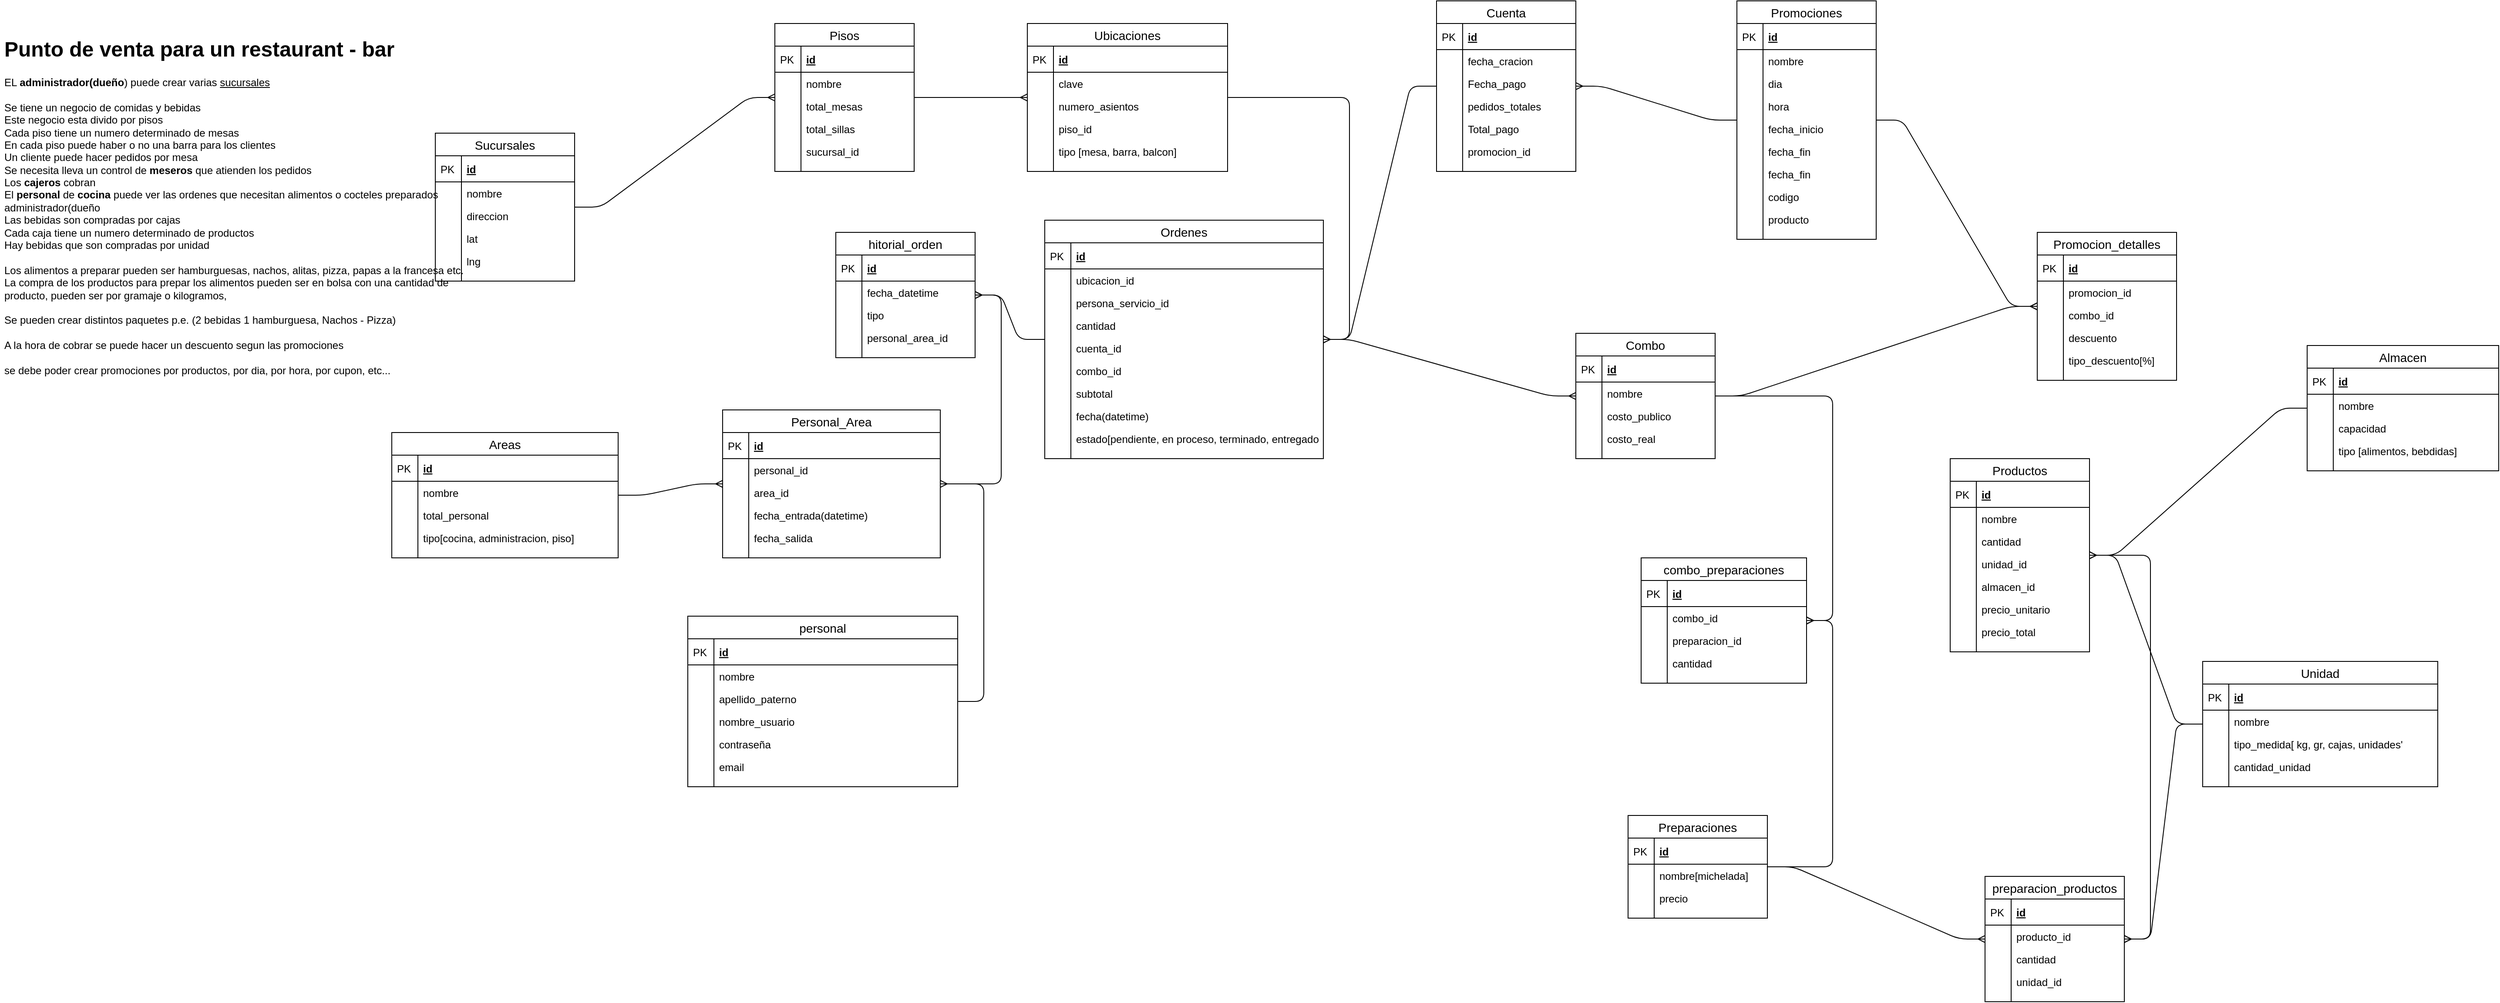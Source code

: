 <mxfile version="12.9.9" type="github" pages="2"><diagram id="22Rfq7sdHzUxJZpbqbyE" name="Page-1"><mxGraphModel dx="2155" dy="1223" grid="1" gridSize="10" guides="1" tooltips="1" connect="1" arrows="1" fold="1" page="1" pageScale="1" pageWidth="850" pageHeight="1100" math="0" shadow="0"><root><mxCell id="0"/><mxCell id="1" parent="0"/><mxCell id="jaMzt_0cr2T9Gw3YiFE0-1" value="&lt;h1&gt;Punto de venta para un restaurant - bar&lt;/h1&gt;&lt;div&gt;EL &lt;b&gt;administrador(dueño&lt;/b&gt;) puede crear varias &lt;u&gt;sucursales&lt;/u&gt;&lt;/div&gt;&lt;div&gt;&lt;br&gt;&lt;/div&gt;&lt;div&gt;Se tiene un negocio de comidas y bebidas&lt;br&gt;Este negocio esta divido por pisos&lt;br&gt;Cada piso tiene un numero determinado de mesas&lt;br&gt;En cada piso puede haber o no una barra para los clientes&lt;br&gt;Un cliente puede hacer pedidos por mesa&lt;/div&gt;&lt;div&gt;Se necesita lleva un control de &lt;b&gt;meseros&lt;/b&gt; que atienden los pedidos&lt;/div&gt;&lt;div&gt;Los &lt;b&gt;cajeros&lt;/b&gt; cobran&lt;br&gt;El &lt;b&gt;personal&lt;/b&gt; de &lt;b&gt;cocina&lt;/b&gt; puede ver las ordenes que necesitan alimentos o cocteles preparados&lt;/div&gt;&lt;div&gt;administrador(dueño&lt;/div&gt;&lt;div&gt;Las bebidas son compradas por cajas&lt;/div&gt;&lt;div&gt;Cada caja tiene un numero determinado de productos&lt;/div&gt;&lt;div&gt;Hay bebidas que son compradas por unidad&lt;/div&gt;&lt;div&gt;&lt;br&gt;&lt;/div&gt;&lt;div&gt;Los alimentos a preparar pueden ser hamburguesas, nachos, alitas, pizza, papas a la francesa etc.&lt;/div&gt;&lt;div&gt;La compra de los productos para prepar los alimentos pueden ser en bolsa con una cantidad de producto, pueden ser por gramaje o kilogramos, &lt;br&gt;&lt;/div&gt;&lt;div&gt;&lt;br&gt;&lt;/div&gt;&lt;div&gt;Se pueden crear distintos paquetes p.e. (2 bebidas 1 hamburguesa, Nachos - Pizza)&lt;/div&gt;&lt;div&gt;&lt;br&gt;&lt;/div&gt;&lt;div&gt;A la hora de cobrar se puede hacer un descuento segun las promociones&lt;br&gt;&lt;br&gt;se debe poder crear promociones por productos, por dia, por hora, por cupon, etc...&lt;br&gt;&lt;br&gt;&lt;br&gt;&lt;/div&gt;" style="text;html=1;strokeColor=none;fillColor=none;spacing=5;spacingTop=-20;whiteSpace=wrap;overflow=hidden;rounded=0;" vertex="1" parent="1"><mxGeometry x="50" y="60" width="570" height="450" as="geometry"/></mxCell><mxCell id="jaMzt_0cr2T9Gw3YiFE0-15" value="Pisos" style="swimlane;fontStyle=0;childLayout=stackLayout;horizontal=1;startSize=26;horizontalStack=0;resizeParent=1;resizeParentMax=0;resizeLast=0;collapsible=1;marginBottom=0;align=center;fontSize=14;" vertex="1" parent="1"><mxGeometry x="940" y="50" width="160" height="170" as="geometry"/></mxCell><mxCell id="jaMzt_0cr2T9Gw3YiFE0-16" value="id" style="shape=partialRectangle;top=0;left=0;right=0;bottom=1;align=left;verticalAlign=middle;fillColor=none;spacingLeft=34;spacingRight=4;overflow=hidden;rotatable=0;points=[[0,0.5],[1,0.5]];portConstraint=eastwest;dropTarget=0;fontStyle=5;fontSize=12;" vertex="1" parent="jaMzt_0cr2T9Gw3YiFE0-15"><mxGeometry y="26" width="160" height="30" as="geometry"/></mxCell><mxCell id="jaMzt_0cr2T9Gw3YiFE0-17" value="PK" style="shape=partialRectangle;top=0;left=0;bottom=0;fillColor=none;align=left;verticalAlign=middle;spacingLeft=4;spacingRight=4;overflow=hidden;rotatable=0;points=[];portConstraint=eastwest;part=1;fontSize=12;" vertex="1" connectable="0" parent="jaMzt_0cr2T9Gw3YiFE0-16"><mxGeometry width="30" height="30" as="geometry"/></mxCell><mxCell id="jaMzt_0cr2T9Gw3YiFE0-18" value="nombre" style="shape=partialRectangle;top=0;left=0;right=0;bottom=0;align=left;verticalAlign=top;fillColor=none;spacingLeft=34;spacingRight=4;overflow=hidden;rotatable=0;points=[[0,0.5],[1,0.5]];portConstraint=eastwest;dropTarget=0;fontSize=12;" vertex="1" parent="jaMzt_0cr2T9Gw3YiFE0-15"><mxGeometry y="56" width="160" height="26" as="geometry"/></mxCell><mxCell id="jaMzt_0cr2T9Gw3YiFE0-19" value="" style="shape=partialRectangle;top=0;left=0;bottom=0;fillColor=none;align=left;verticalAlign=top;spacingLeft=4;spacingRight=4;overflow=hidden;rotatable=0;points=[];portConstraint=eastwest;part=1;fontSize=12;" vertex="1" connectable="0" parent="jaMzt_0cr2T9Gw3YiFE0-18"><mxGeometry width="30" height="26" as="geometry"/></mxCell><mxCell id="jaMzt_0cr2T9Gw3YiFE0-20" value="total_mesas" style="shape=partialRectangle;top=0;left=0;right=0;bottom=0;align=left;verticalAlign=top;fillColor=none;spacingLeft=34;spacingRight=4;overflow=hidden;rotatable=0;points=[[0,0.5],[1,0.5]];portConstraint=eastwest;dropTarget=0;fontSize=12;" vertex="1" parent="jaMzt_0cr2T9Gw3YiFE0-15"><mxGeometry y="82" width="160" height="26" as="geometry"/></mxCell><mxCell id="jaMzt_0cr2T9Gw3YiFE0-21" value="" style="shape=partialRectangle;top=0;left=0;bottom=0;fillColor=none;align=left;verticalAlign=top;spacingLeft=4;spacingRight=4;overflow=hidden;rotatable=0;points=[];portConstraint=eastwest;part=1;fontSize=12;" vertex="1" connectable="0" parent="jaMzt_0cr2T9Gw3YiFE0-20"><mxGeometry width="30" height="26" as="geometry"/></mxCell><mxCell id="jaMzt_0cr2T9Gw3YiFE0-22" value="total_sillas" style="shape=partialRectangle;top=0;left=0;right=0;bottom=0;align=left;verticalAlign=top;fillColor=none;spacingLeft=34;spacingRight=4;overflow=hidden;rotatable=0;points=[[0,0.5],[1,0.5]];portConstraint=eastwest;dropTarget=0;fontSize=12;" vertex="1" parent="jaMzt_0cr2T9Gw3YiFE0-15"><mxGeometry y="108" width="160" height="26" as="geometry"/></mxCell><mxCell id="jaMzt_0cr2T9Gw3YiFE0-23" value="" style="shape=partialRectangle;top=0;left=0;bottom=0;fillColor=none;align=left;verticalAlign=top;spacingLeft=4;spacingRight=4;overflow=hidden;rotatable=0;points=[];portConstraint=eastwest;part=1;fontSize=12;" vertex="1" connectable="0" parent="jaMzt_0cr2T9Gw3YiFE0-22"><mxGeometry width="30" height="26" as="geometry"/></mxCell><mxCell id="jaMzt_0cr2T9Gw3YiFE0-26" value="sucursal_id" style="shape=partialRectangle;top=0;left=0;right=0;bottom=0;align=left;verticalAlign=top;fillColor=none;spacingLeft=34;spacingRight=4;overflow=hidden;rotatable=0;points=[[0,0.5],[1,0.5]];portConstraint=eastwest;dropTarget=0;fontSize=12;" vertex="1" parent="jaMzt_0cr2T9Gw3YiFE0-15"><mxGeometry y="134" width="160" height="26" as="geometry"/></mxCell><mxCell id="jaMzt_0cr2T9Gw3YiFE0-27" value="" style="shape=partialRectangle;top=0;left=0;bottom=0;fillColor=none;align=left;verticalAlign=top;spacingLeft=4;spacingRight=4;overflow=hidden;rotatable=0;points=[];portConstraint=eastwest;part=1;fontSize=12;" vertex="1" connectable="0" parent="jaMzt_0cr2T9Gw3YiFE0-26"><mxGeometry width="30" height="26" as="geometry"/></mxCell><mxCell id="jaMzt_0cr2T9Gw3YiFE0-24" value="" style="shape=partialRectangle;top=0;left=0;right=0;bottom=0;align=left;verticalAlign=top;fillColor=none;spacingLeft=34;spacingRight=4;overflow=hidden;rotatable=0;points=[[0,0.5],[1,0.5]];portConstraint=eastwest;dropTarget=0;fontSize=12;" vertex="1" parent="jaMzt_0cr2T9Gw3YiFE0-15"><mxGeometry y="160" width="160" height="10" as="geometry"/></mxCell><mxCell id="jaMzt_0cr2T9Gw3YiFE0-25" value="" style="shape=partialRectangle;top=0;left=0;bottom=0;fillColor=none;align=left;verticalAlign=top;spacingLeft=4;spacingRight=4;overflow=hidden;rotatable=0;points=[];portConstraint=eastwest;part=1;fontSize=12;" vertex="1" connectable="0" parent="jaMzt_0cr2T9Gw3YiFE0-24"><mxGeometry width="30" height="10" as="geometry"/></mxCell><mxCell id="jaMzt_0cr2T9Gw3YiFE0-28" value="" style="edgeStyle=entityRelationEdgeStyle;fontSize=12;html=1;endArrow=ERmany;" edge="1" parent="1" source="jaMzt_0cr2T9Gw3YiFE0-2" target="jaMzt_0cr2T9Gw3YiFE0-15"><mxGeometry width="100" height="100" relative="1" as="geometry"><mxPoint x="810" y="380" as="sourcePoint"/><mxPoint x="910" y="280" as="targetPoint"/></mxGeometry></mxCell><mxCell id="jaMzt_0cr2T9Gw3YiFE0-29" value="Ubicaciones" style="swimlane;fontStyle=0;childLayout=stackLayout;horizontal=1;startSize=26;horizontalStack=0;resizeParent=1;resizeParentMax=0;resizeLast=0;collapsible=1;marginBottom=0;align=center;fontSize=14;" vertex="1" parent="1"><mxGeometry x="1230" y="50" width="230" height="170" as="geometry"/></mxCell><mxCell id="jaMzt_0cr2T9Gw3YiFE0-30" value="id" style="shape=partialRectangle;top=0;left=0;right=0;bottom=1;align=left;verticalAlign=middle;fillColor=none;spacingLeft=34;spacingRight=4;overflow=hidden;rotatable=0;points=[[0,0.5],[1,0.5]];portConstraint=eastwest;dropTarget=0;fontStyle=5;fontSize=12;" vertex="1" parent="jaMzt_0cr2T9Gw3YiFE0-29"><mxGeometry y="26" width="230" height="30" as="geometry"/></mxCell><mxCell id="jaMzt_0cr2T9Gw3YiFE0-31" value="PK" style="shape=partialRectangle;top=0;left=0;bottom=0;fillColor=none;align=left;verticalAlign=middle;spacingLeft=4;spacingRight=4;overflow=hidden;rotatable=0;points=[];portConstraint=eastwest;part=1;fontSize=12;" vertex="1" connectable="0" parent="jaMzt_0cr2T9Gw3YiFE0-30"><mxGeometry width="30" height="30" as="geometry"/></mxCell><mxCell id="jaMzt_0cr2T9Gw3YiFE0-32" value="clave" style="shape=partialRectangle;top=0;left=0;right=0;bottom=0;align=left;verticalAlign=top;fillColor=none;spacingLeft=34;spacingRight=4;overflow=hidden;rotatable=0;points=[[0,0.5],[1,0.5]];portConstraint=eastwest;dropTarget=0;fontSize=12;" vertex="1" parent="jaMzt_0cr2T9Gw3YiFE0-29"><mxGeometry y="56" width="230" height="26" as="geometry"/></mxCell><mxCell id="jaMzt_0cr2T9Gw3YiFE0-33" value="" style="shape=partialRectangle;top=0;left=0;bottom=0;fillColor=none;align=left;verticalAlign=top;spacingLeft=4;spacingRight=4;overflow=hidden;rotatable=0;points=[];portConstraint=eastwest;part=1;fontSize=12;" vertex="1" connectable="0" parent="jaMzt_0cr2T9Gw3YiFE0-32"><mxGeometry width="30" height="26" as="geometry"/></mxCell><mxCell id="jaMzt_0cr2T9Gw3YiFE0-34" value="numero_asientos" style="shape=partialRectangle;top=0;left=0;right=0;bottom=0;align=left;verticalAlign=top;fillColor=none;spacingLeft=34;spacingRight=4;overflow=hidden;rotatable=0;points=[[0,0.5],[1,0.5]];portConstraint=eastwest;dropTarget=0;fontSize=12;" vertex="1" parent="jaMzt_0cr2T9Gw3YiFE0-29"><mxGeometry y="82" width="230" height="26" as="geometry"/></mxCell><mxCell id="jaMzt_0cr2T9Gw3YiFE0-35" value="" style="shape=partialRectangle;top=0;left=0;bottom=0;fillColor=none;align=left;verticalAlign=top;spacingLeft=4;spacingRight=4;overflow=hidden;rotatable=0;points=[];portConstraint=eastwest;part=1;fontSize=12;" vertex="1" connectable="0" parent="jaMzt_0cr2T9Gw3YiFE0-34"><mxGeometry width="30" height="26" as="geometry"/></mxCell><mxCell id="jaMzt_0cr2T9Gw3YiFE0-36" value="piso_id" style="shape=partialRectangle;top=0;left=0;right=0;bottom=0;align=left;verticalAlign=top;fillColor=none;spacingLeft=34;spacingRight=4;overflow=hidden;rotatable=0;points=[[0,0.5],[1,0.5]];portConstraint=eastwest;dropTarget=0;fontSize=12;" vertex="1" parent="jaMzt_0cr2T9Gw3YiFE0-29"><mxGeometry y="108" width="230" height="26" as="geometry"/></mxCell><mxCell id="jaMzt_0cr2T9Gw3YiFE0-37" value="" style="shape=partialRectangle;top=0;left=0;bottom=0;fillColor=none;align=left;verticalAlign=top;spacingLeft=4;spacingRight=4;overflow=hidden;rotatable=0;points=[];portConstraint=eastwest;part=1;fontSize=12;" vertex="1" connectable="0" parent="jaMzt_0cr2T9Gw3YiFE0-36"><mxGeometry width="30" height="26" as="geometry"/></mxCell><mxCell id="jaMzt_0cr2T9Gw3YiFE0-41" value="tipo [mesa, barra, balcon]" style="shape=partialRectangle;top=0;left=0;right=0;bottom=0;align=left;verticalAlign=top;fillColor=none;spacingLeft=34;spacingRight=4;overflow=hidden;rotatable=0;points=[[0,0.5],[1,0.5]];portConstraint=eastwest;dropTarget=0;fontSize=12;" vertex="1" parent="jaMzt_0cr2T9Gw3YiFE0-29"><mxGeometry y="134" width="230" height="26" as="geometry"/></mxCell><mxCell id="jaMzt_0cr2T9Gw3YiFE0-42" value="" style="shape=partialRectangle;top=0;left=0;bottom=0;fillColor=none;align=left;verticalAlign=top;spacingLeft=4;spacingRight=4;overflow=hidden;rotatable=0;points=[];portConstraint=eastwest;part=1;fontSize=12;" vertex="1" connectable="0" parent="jaMzt_0cr2T9Gw3YiFE0-41"><mxGeometry width="30" height="26" as="geometry"/></mxCell><mxCell id="jaMzt_0cr2T9Gw3YiFE0-38" value="" style="shape=partialRectangle;top=0;left=0;right=0;bottom=0;align=left;verticalAlign=top;fillColor=none;spacingLeft=34;spacingRight=4;overflow=hidden;rotatable=0;points=[[0,0.5],[1,0.5]];portConstraint=eastwest;dropTarget=0;fontSize=12;" vertex="1" parent="jaMzt_0cr2T9Gw3YiFE0-29"><mxGeometry y="160" width="230" height="10" as="geometry"/></mxCell><mxCell id="jaMzt_0cr2T9Gw3YiFE0-39" value="" style="shape=partialRectangle;top=0;left=0;bottom=0;fillColor=none;align=left;verticalAlign=top;spacingLeft=4;spacingRight=4;overflow=hidden;rotatable=0;points=[];portConstraint=eastwest;part=1;fontSize=12;" vertex="1" connectable="0" parent="jaMzt_0cr2T9Gw3YiFE0-38"><mxGeometry width="30" height="10" as="geometry"/></mxCell><mxCell id="jaMzt_0cr2T9Gw3YiFE0-40" value="" style="edgeStyle=entityRelationEdgeStyle;fontSize=12;html=1;endArrow=ERmany;" edge="1" parent="1" source="jaMzt_0cr2T9Gw3YiFE0-15" target="jaMzt_0cr2T9Gw3YiFE0-29"><mxGeometry width="100" height="100" relative="1" as="geometry"><mxPoint x="1090" y="380" as="sourcePoint"/><mxPoint x="1190" y="280" as="targetPoint"/></mxGeometry></mxCell><mxCell id="jaMzt_0cr2T9Gw3YiFE0-68" value="" style="edgeStyle=entityRelationEdgeStyle;fontSize=12;html=1;endArrow=ERmany;" edge="1" parent="1" source="jaMzt_0cr2T9Gw3YiFE0-57" target="jaMzt_0cr2T9Gw3YiFE0-103"><mxGeometry width="100" height="100" relative="1" as="geometry"><mxPoint x="1640" y="440" as="sourcePoint"/><mxPoint x="1190" y="280" as="targetPoint"/></mxGeometry></mxCell><mxCell id="jaMzt_0cr2T9Gw3YiFE0-97" value="" style="edgeStyle=entityRelationEdgeStyle;fontSize=12;html=1;endArrow=ERmany;" edge="1" parent="1" source="jaMzt_0cr2T9Gw3YiFE0-69" target="jaMzt_0cr2T9Gw3YiFE0-86"><mxGeometry width="100" height="100" relative="1" as="geometry"><mxPoint x="1150" y="450" as="sourcePoint"/><mxPoint x="1050" y="630" as="targetPoint"/></mxGeometry></mxCell><mxCell id="jaMzt_0cr2T9Gw3YiFE0-114" value="" style="edgeStyle=entityRelationEdgeStyle;fontSize=12;html=1;endArrow=ERmany;" edge="1" parent="1" source="jaMzt_0cr2T9Gw3YiFE0-29" target="jaMzt_0cr2T9Gw3YiFE0-103"><mxGeometry width="100" height="100" relative="1" as="geometry"><mxPoint x="1410" y="300" as="sourcePoint"/><mxPoint x="1510" y="200" as="targetPoint"/></mxGeometry></mxCell><mxCell id="jaMzt_0cr2T9Gw3YiFE0-115" value="" style="edgeStyle=entityRelationEdgeStyle;fontSize=12;html=1;endArrow=ERmany;" edge="1" parent="1" source="jaMzt_0cr2T9Gw3YiFE0-103" target="PqrvAoR6oRC5jQz1uSf7-162"><mxGeometry width="100" height="100" relative="1" as="geometry"><mxPoint x="1230" y="360" as="sourcePoint"/><mxPoint x="1510" y="200" as="targetPoint"/></mxGeometry></mxCell><mxCell id="PqrvAoR6oRC5jQz1uSf7-12" value="" style="edgeStyle=entityRelationEdgeStyle;fontSize=12;html=1;endArrow=ERmany;" edge="1" parent="1" source="PqrvAoR6oRC5jQz1uSf7-1" target="jaMzt_0cr2T9Gw3YiFE0-116"><mxGeometry width="100" height="100" relative="1" as="geometry"><mxPoint x="1690" y="420" as="sourcePoint"/><mxPoint x="1790" y="320" as="targetPoint"/></mxGeometry></mxCell><mxCell id="PqrvAoR6oRC5jQz1uSf7-26" value="" style="edgeStyle=entityRelationEdgeStyle;fontSize=12;html=1;endArrow=ERmany;" edge="1" parent="1" source="PqrvAoR6oRC5jQz1uSf7-13" target="jaMzt_0cr2T9Gw3YiFE0-116"><mxGeometry width="100" height="100" relative="1" as="geometry"><mxPoint x="1870" y="650" as="sourcePoint"/><mxPoint x="1970" y="550" as="targetPoint"/></mxGeometry></mxCell><mxCell id="PqrvAoR6oRC5jQz1uSf7-42" value="" style="edgeStyle=entityRelationEdgeStyle;fontSize=12;html=1;endArrow=ERmany;" edge="1" parent="1" source="jaMzt_0cr2T9Gw3YiFE0-103" target="PqrvAoR6oRC5jQz1uSf7-78"><mxGeometry width="100" height="100" relative="1" as="geometry"><mxPoint x="1720" y="630" as="sourcePoint"/><mxPoint x="1480.0" y="782" as="targetPoint"/></mxGeometry></mxCell><mxCell id="PqrvAoR6oRC5jQz1uSf7-54" value="" style="edgeStyle=entityRelationEdgeStyle;fontSize=12;html=1;endArrow=ERmany;" edge="1" parent="1" source="PqrvAoR6oRC5jQz1uSf7-78" target="PqrvAoR6oRC5jQz1uSf7-89"><mxGeometry width="100" height="100" relative="1" as="geometry"><mxPoint x="1480" y="1000" as="sourcePoint"/><mxPoint x="1860" y="450" as="targetPoint"/></mxGeometry></mxCell><mxCell id="PqrvAoR6oRC5jQz1uSf7-55" value="" style="edgeStyle=entityRelationEdgeStyle;fontSize=12;html=1;endArrow=ERmany;" edge="1" parent="1" source="jaMzt_0cr2T9Gw3YiFE0-116" target="PqrvAoR6oRC5jQz1uSf7-102"><mxGeometry width="100" height="100" relative="1" as="geometry"><mxPoint x="1720" y="690" as="sourcePoint"/><mxPoint x="1820" y="590" as="targetPoint"/></mxGeometry></mxCell><mxCell id="PqrvAoR6oRC5jQz1uSf7-58" value="" style="edgeStyle=entityRelationEdgeStyle;fontSize=12;html=1;endArrow=ERmany;" edge="1" parent="1" source="PqrvAoR6oRC5jQz1uSf7-1" target="PqrvAoR6oRC5jQz1uSf7-102"><mxGeometry width="100" height="100" relative="1" as="geometry"><mxPoint x="1930" y="810" as="sourcePoint"/><mxPoint x="2030" y="710" as="targetPoint"/></mxGeometry></mxCell><mxCell id="jaMzt_0cr2T9Gw3YiFE0-2" value="Sucursales" style="swimlane;fontStyle=0;childLayout=stackLayout;horizontal=1;startSize=26;horizontalStack=0;resizeParent=1;resizeParentMax=0;resizeLast=0;collapsible=1;marginBottom=0;align=center;fontSize=14;" vertex="1" parent="1"><mxGeometry x="550" y="176" width="160" height="170" as="geometry"/></mxCell><mxCell id="jaMzt_0cr2T9Gw3YiFE0-3" value="id" style="shape=partialRectangle;top=0;left=0;right=0;bottom=1;align=left;verticalAlign=middle;fillColor=none;spacingLeft=34;spacingRight=4;overflow=hidden;rotatable=0;points=[[0,0.5],[1,0.5]];portConstraint=eastwest;dropTarget=0;fontStyle=5;fontSize=12;" vertex="1" parent="jaMzt_0cr2T9Gw3YiFE0-2"><mxGeometry y="26" width="160" height="30" as="geometry"/></mxCell><mxCell id="jaMzt_0cr2T9Gw3YiFE0-4" value="PK" style="shape=partialRectangle;top=0;left=0;bottom=0;fillColor=none;align=left;verticalAlign=middle;spacingLeft=4;spacingRight=4;overflow=hidden;rotatable=0;points=[];portConstraint=eastwest;part=1;fontSize=12;" vertex="1" connectable="0" parent="jaMzt_0cr2T9Gw3YiFE0-3"><mxGeometry width="30" height="30" as="geometry"/></mxCell><mxCell id="jaMzt_0cr2T9Gw3YiFE0-5" value="nombre" style="shape=partialRectangle;top=0;left=0;right=0;bottom=0;align=left;verticalAlign=top;fillColor=none;spacingLeft=34;spacingRight=4;overflow=hidden;rotatable=0;points=[[0,0.5],[1,0.5]];portConstraint=eastwest;dropTarget=0;fontSize=12;" vertex="1" parent="jaMzt_0cr2T9Gw3YiFE0-2"><mxGeometry y="56" width="160" height="26" as="geometry"/></mxCell><mxCell id="jaMzt_0cr2T9Gw3YiFE0-6" value="" style="shape=partialRectangle;top=0;left=0;bottom=0;fillColor=none;align=left;verticalAlign=top;spacingLeft=4;spacingRight=4;overflow=hidden;rotatable=0;points=[];portConstraint=eastwest;part=1;fontSize=12;" vertex="1" connectable="0" parent="jaMzt_0cr2T9Gw3YiFE0-5"><mxGeometry width="30" height="26" as="geometry"/></mxCell><mxCell id="jaMzt_0cr2T9Gw3YiFE0-7" value="direccion" style="shape=partialRectangle;top=0;left=0;right=0;bottom=0;align=left;verticalAlign=top;fillColor=none;spacingLeft=34;spacingRight=4;overflow=hidden;rotatable=0;points=[[0,0.5],[1,0.5]];portConstraint=eastwest;dropTarget=0;fontSize=12;" vertex="1" parent="jaMzt_0cr2T9Gw3YiFE0-2"><mxGeometry y="82" width="160" height="26" as="geometry"/></mxCell><mxCell id="jaMzt_0cr2T9Gw3YiFE0-8" value="" style="shape=partialRectangle;top=0;left=0;bottom=0;fillColor=none;align=left;verticalAlign=top;spacingLeft=4;spacingRight=4;overflow=hidden;rotatable=0;points=[];portConstraint=eastwest;part=1;fontSize=12;" vertex="1" connectable="0" parent="jaMzt_0cr2T9Gw3YiFE0-7"><mxGeometry width="30" height="26" as="geometry"/></mxCell><mxCell id="jaMzt_0cr2T9Gw3YiFE0-9" value="lat" style="shape=partialRectangle;top=0;left=0;right=0;bottom=0;align=left;verticalAlign=top;fillColor=none;spacingLeft=34;spacingRight=4;overflow=hidden;rotatable=0;points=[[0,0.5],[1,0.5]];portConstraint=eastwest;dropTarget=0;fontSize=12;" vertex="1" parent="jaMzt_0cr2T9Gw3YiFE0-2"><mxGeometry y="108" width="160" height="26" as="geometry"/></mxCell><mxCell id="jaMzt_0cr2T9Gw3YiFE0-10" value="" style="shape=partialRectangle;top=0;left=0;bottom=0;fillColor=none;align=left;verticalAlign=top;spacingLeft=4;spacingRight=4;overflow=hidden;rotatable=0;points=[];portConstraint=eastwest;part=1;fontSize=12;" vertex="1" connectable="0" parent="jaMzt_0cr2T9Gw3YiFE0-9"><mxGeometry width="30" height="26" as="geometry"/></mxCell><mxCell id="jaMzt_0cr2T9Gw3YiFE0-13" value="lng" style="shape=partialRectangle;top=0;left=0;right=0;bottom=0;align=left;verticalAlign=top;fillColor=none;spacingLeft=34;spacingRight=4;overflow=hidden;rotatable=0;points=[[0,0.5],[1,0.5]];portConstraint=eastwest;dropTarget=0;fontSize=12;" vertex="1" parent="jaMzt_0cr2T9Gw3YiFE0-2"><mxGeometry y="134" width="160" height="26" as="geometry"/></mxCell><mxCell id="jaMzt_0cr2T9Gw3YiFE0-14" value="" style="shape=partialRectangle;top=0;left=0;bottom=0;fillColor=none;align=left;verticalAlign=top;spacingLeft=4;spacingRight=4;overflow=hidden;rotatable=0;points=[];portConstraint=eastwest;part=1;fontSize=12;" vertex="1" connectable="0" parent="jaMzt_0cr2T9Gw3YiFE0-13"><mxGeometry width="30" height="26" as="geometry"/></mxCell><mxCell id="jaMzt_0cr2T9Gw3YiFE0-11" value="" style="shape=partialRectangle;top=0;left=0;right=0;bottom=0;align=left;verticalAlign=top;fillColor=none;spacingLeft=34;spacingRight=4;overflow=hidden;rotatable=0;points=[[0,0.5],[1,0.5]];portConstraint=eastwest;dropTarget=0;fontSize=12;" vertex="1" parent="jaMzt_0cr2T9Gw3YiFE0-2"><mxGeometry y="160" width="160" height="10" as="geometry"/></mxCell><mxCell id="jaMzt_0cr2T9Gw3YiFE0-12" value="" style="shape=partialRectangle;top=0;left=0;bottom=0;fillColor=none;align=left;verticalAlign=top;spacingLeft=4;spacingRight=4;overflow=hidden;rotatable=0;points=[];portConstraint=eastwest;part=1;fontSize=12;" vertex="1" connectable="0" parent="jaMzt_0cr2T9Gw3YiFE0-11"><mxGeometry width="30" height="10" as="geometry"/></mxCell><mxCell id="jaMzt_0cr2T9Gw3YiFE0-103" value="Ordenes" style="swimlane;fontStyle=0;childLayout=stackLayout;horizontal=1;startSize=26;horizontalStack=0;resizeParent=1;resizeParentMax=0;resizeLast=0;collapsible=1;marginBottom=0;align=center;fontSize=14;" vertex="1" parent="1"><mxGeometry x="1250" y="276" width="320" height="274" as="geometry"/></mxCell><mxCell id="jaMzt_0cr2T9Gw3YiFE0-104" value="id" style="shape=partialRectangle;top=0;left=0;right=0;bottom=1;align=left;verticalAlign=middle;fillColor=none;spacingLeft=34;spacingRight=4;overflow=hidden;rotatable=0;points=[[0,0.5],[1,0.5]];portConstraint=eastwest;dropTarget=0;fontStyle=5;fontSize=12;" vertex="1" parent="jaMzt_0cr2T9Gw3YiFE0-103"><mxGeometry y="26" width="320" height="30" as="geometry"/></mxCell><mxCell id="jaMzt_0cr2T9Gw3YiFE0-105" value="PK" style="shape=partialRectangle;top=0;left=0;bottom=0;fillColor=none;align=left;verticalAlign=middle;spacingLeft=4;spacingRight=4;overflow=hidden;rotatable=0;points=[];portConstraint=eastwest;part=1;fontSize=12;" vertex="1" connectable="0" parent="jaMzt_0cr2T9Gw3YiFE0-104"><mxGeometry width="30" height="30" as="geometry"/></mxCell><mxCell id="jaMzt_0cr2T9Gw3YiFE0-106" value="ubicacion_id" style="shape=partialRectangle;top=0;left=0;right=0;bottom=0;align=left;verticalAlign=top;fillColor=none;spacingLeft=34;spacingRight=4;overflow=hidden;rotatable=0;points=[[0,0.5],[1,0.5]];portConstraint=eastwest;dropTarget=0;fontSize=12;" vertex="1" parent="jaMzt_0cr2T9Gw3YiFE0-103"><mxGeometry y="56" width="320" height="26" as="geometry"/></mxCell><mxCell id="jaMzt_0cr2T9Gw3YiFE0-107" value="" style="shape=partialRectangle;top=0;left=0;bottom=0;fillColor=none;align=left;verticalAlign=top;spacingLeft=4;spacingRight=4;overflow=hidden;rotatable=0;points=[];portConstraint=eastwest;part=1;fontSize=12;" vertex="1" connectable="0" parent="jaMzt_0cr2T9Gw3YiFE0-106"><mxGeometry width="30" height="26" as="geometry"/></mxCell><mxCell id="jaMzt_0cr2T9Gw3YiFE0-108" value="persona_servicio_id" style="shape=partialRectangle;top=0;left=0;right=0;bottom=0;align=left;verticalAlign=top;fillColor=none;spacingLeft=34;spacingRight=4;overflow=hidden;rotatable=0;points=[[0,0.5],[1,0.5]];portConstraint=eastwest;dropTarget=0;fontSize=12;" vertex="1" parent="jaMzt_0cr2T9Gw3YiFE0-103"><mxGeometry y="82" width="320" height="26" as="geometry"/></mxCell><mxCell id="jaMzt_0cr2T9Gw3YiFE0-109" value="" style="shape=partialRectangle;top=0;left=0;bottom=0;fillColor=none;align=left;verticalAlign=top;spacingLeft=4;spacingRight=4;overflow=hidden;rotatable=0;points=[];portConstraint=eastwest;part=1;fontSize=12;" vertex="1" connectable="0" parent="jaMzt_0cr2T9Gw3YiFE0-108"><mxGeometry width="30" height="26" as="geometry"/></mxCell><mxCell id="PqrvAoR6oRC5jQz1uSf7-27" value="cantidad" style="shape=partialRectangle;top=0;left=0;right=0;bottom=0;align=left;verticalAlign=top;fillColor=none;spacingLeft=34;spacingRight=4;overflow=hidden;rotatable=0;points=[[0,0.5],[1,0.5]];portConstraint=eastwest;dropTarget=0;fontSize=12;" vertex="1" parent="jaMzt_0cr2T9Gw3YiFE0-103"><mxGeometry y="108" width="320" height="26" as="geometry"/></mxCell><mxCell id="PqrvAoR6oRC5jQz1uSf7-28" value="" style="shape=partialRectangle;top=0;left=0;bottom=0;fillColor=none;align=left;verticalAlign=top;spacingLeft=4;spacingRight=4;overflow=hidden;rotatable=0;points=[];portConstraint=eastwest;part=1;fontSize=12;" vertex="1" connectable="0" parent="PqrvAoR6oRC5jQz1uSf7-27"><mxGeometry width="30" height="26" as="geometry"/></mxCell><mxCell id="jaMzt_0cr2T9Gw3YiFE0-110" value="cuenta_id" style="shape=partialRectangle;top=0;left=0;right=0;bottom=0;align=left;verticalAlign=top;fillColor=none;spacingLeft=34;spacingRight=4;overflow=hidden;rotatable=0;points=[[0,0.5],[1,0.5]];portConstraint=eastwest;dropTarget=0;fontSize=12;" vertex="1" parent="jaMzt_0cr2T9Gw3YiFE0-103"><mxGeometry y="134" width="320" height="26" as="geometry"/></mxCell><mxCell id="jaMzt_0cr2T9Gw3YiFE0-111" value="" style="shape=partialRectangle;top=0;left=0;bottom=0;fillColor=none;align=left;verticalAlign=top;spacingLeft=4;spacingRight=4;overflow=hidden;rotatable=0;points=[];portConstraint=eastwest;part=1;fontSize=12;" vertex="1" connectable="0" parent="jaMzt_0cr2T9Gw3YiFE0-110"><mxGeometry width="30" height="26" as="geometry"/></mxCell><mxCell id="PqrvAoR6oRC5jQz1uSf7-40" value="combo_id" style="shape=partialRectangle;top=0;left=0;right=0;bottom=0;align=left;verticalAlign=top;fillColor=none;spacingLeft=34;spacingRight=4;overflow=hidden;rotatable=0;points=[[0,0.5],[1,0.5]];portConstraint=eastwest;dropTarget=0;fontSize=12;" vertex="1" parent="jaMzt_0cr2T9Gw3YiFE0-103"><mxGeometry y="160" width="320" height="26" as="geometry"/></mxCell><mxCell id="PqrvAoR6oRC5jQz1uSf7-41" value="" style="shape=partialRectangle;top=0;left=0;bottom=0;fillColor=none;align=left;verticalAlign=top;spacingLeft=4;spacingRight=4;overflow=hidden;rotatable=0;points=[];portConstraint=eastwest;part=1;fontSize=12;" vertex="1" connectable="0" parent="PqrvAoR6oRC5jQz1uSf7-40"><mxGeometry width="30" height="26" as="geometry"/></mxCell><mxCell id="PqrvAoR6oRC5jQz1uSf7-120" value="subtotal" style="shape=partialRectangle;top=0;left=0;right=0;bottom=0;align=left;verticalAlign=top;fillColor=none;spacingLeft=34;spacingRight=4;overflow=hidden;rotatable=0;points=[[0,0.5],[1,0.5]];portConstraint=eastwest;dropTarget=0;fontSize=12;" vertex="1" parent="jaMzt_0cr2T9Gw3YiFE0-103"><mxGeometry y="186" width="320" height="26" as="geometry"/></mxCell><mxCell id="PqrvAoR6oRC5jQz1uSf7-121" value="" style="shape=partialRectangle;top=0;left=0;bottom=0;fillColor=none;align=left;verticalAlign=top;spacingLeft=4;spacingRight=4;overflow=hidden;rotatable=0;points=[];portConstraint=eastwest;part=1;fontSize=12;" vertex="1" connectable="0" parent="PqrvAoR6oRC5jQz1uSf7-120"><mxGeometry width="30" height="26" as="geometry"/></mxCell><mxCell id="PqrvAoR6oRC5jQz1uSf7-146" value="fecha(datetime)" style="shape=partialRectangle;top=0;left=0;right=0;bottom=0;align=left;verticalAlign=top;fillColor=none;spacingLeft=34;spacingRight=4;overflow=hidden;rotatable=0;points=[[0,0.5],[1,0.5]];portConstraint=eastwest;dropTarget=0;fontSize=12;" vertex="1" parent="jaMzt_0cr2T9Gw3YiFE0-103"><mxGeometry y="212" width="320" height="26" as="geometry"/></mxCell><mxCell id="PqrvAoR6oRC5jQz1uSf7-147" value="" style="shape=partialRectangle;top=0;left=0;bottom=0;fillColor=none;align=left;verticalAlign=top;spacingLeft=4;spacingRight=4;overflow=hidden;rotatable=0;points=[];portConstraint=eastwest;part=1;fontSize=12;" vertex="1" connectable="0" parent="PqrvAoR6oRC5jQz1uSf7-146"><mxGeometry width="30" height="26" as="geometry"/></mxCell><mxCell id="PqrvAoR6oRC5jQz1uSf7-148" value="estado[pendiente, en proceso, terminado, entregado]" style="shape=partialRectangle;top=0;left=0;right=0;bottom=0;align=left;verticalAlign=top;fillColor=none;spacingLeft=34;spacingRight=4;overflow=hidden;rotatable=0;points=[[0,0.5],[1,0.5]];portConstraint=eastwest;dropTarget=0;fontSize=12;" vertex="1" parent="jaMzt_0cr2T9Gw3YiFE0-103"><mxGeometry y="238" width="320" height="26" as="geometry"/></mxCell><mxCell id="PqrvAoR6oRC5jQz1uSf7-149" value="" style="shape=partialRectangle;top=0;left=0;bottom=0;fillColor=none;align=left;verticalAlign=top;spacingLeft=4;spacingRight=4;overflow=hidden;rotatable=0;points=[];portConstraint=eastwest;part=1;fontSize=12;" vertex="1" connectable="0" parent="PqrvAoR6oRC5jQz1uSf7-148"><mxGeometry width="30" height="26" as="geometry"/></mxCell><mxCell id="jaMzt_0cr2T9Gw3YiFE0-112" value="" style="shape=partialRectangle;top=0;left=0;right=0;bottom=0;align=left;verticalAlign=top;fillColor=none;spacingLeft=34;spacingRight=4;overflow=hidden;rotatable=0;points=[[0,0.5],[1,0.5]];portConstraint=eastwest;dropTarget=0;fontSize=12;" vertex="1" parent="jaMzt_0cr2T9Gw3YiFE0-103"><mxGeometry y="264" width="320" height="10" as="geometry"/></mxCell><mxCell id="jaMzt_0cr2T9Gw3YiFE0-113" value="" style="shape=partialRectangle;top=0;left=0;bottom=0;fillColor=none;align=left;verticalAlign=top;spacingLeft=4;spacingRight=4;overflow=hidden;rotatable=0;points=[];portConstraint=eastwest;part=1;fontSize=12;" vertex="1" connectable="0" parent="jaMzt_0cr2T9Gw3YiFE0-112"><mxGeometry width="30" height="10" as="geometry"/></mxCell><mxCell id="PqrvAoR6oRC5jQz1uSf7-162" value="hitorial_orden" style="swimlane;fontStyle=0;childLayout=stackLayout;horizontal=1;startSize=26;horizontalStack=0;resizeParent=1;resizeParentMax=0;resizeLast=0;collapsible=1;marginBottom=0;align=center;fontSize=14;" vertex="1" parent="1"><mxGeometry x="1010" y="290" width="160" height="144" as="geometry"/></mxCell><mxCell id="PqrvAoR6oRC5jQz1uSf7-163" value="id" style="shape=partialRectangle;top=0;left=0;right=0;bottom=1;align=left;verticalAlign=middle;fillColor=none;spacingLeft=34;spacingRight=4;overflow=hidden;rotatable=0;points=[[0,0.5],[1,0.5]];portConstraint=eastwest;dropTarget=0;fontStyle=5;fontSize=12;" vertex="1" parent="PqrvAoR6oRC5jQz1uSf7-162"><mxGeometry y="26" width="160" height="30" as="geometry"/></mxCell><mxCell id="PqrvAoR6oRC5jQz1uSf7-164" value="PK" style="shape=partialRectangle;top=0;left=0;bottom=0;fillColor=none;align=left;verticalAlign=middle;spacingLeft=4;spacingRight=4;overflow=hidden;rotatable=0;points=[];portConstraint=eastwest;part=1;fontSize=12;" vertex="1" connectable="0" parent="PqrvAoR6oRC5jQz1uSf7-163"><mxGeometry width="30" height="30" as="geometry"/></mxCell><mxCell id="PqrvAoR6oRC5jQz1uSf7-165" value="fecha_datetime" style="shape=partialRectangle;top=0;left=0;right=0;bottom=0;align=left;verticalAlign=top;fillColor=none;spacingLeft=34;spacingRight=4;overflow=hidden;rotatable=0;points=[[0,0.5],[1,0.5]];portConstraint=eastwest;dropTarget=0;fontSize=12;" vertex="1" parent="PqrvAoR6oRC5jQz1uSf7-162"><mxGeometry y="56" width="160" height="26" as="geometry"/></mxCell><mxCell id="PqrvAoR6oRC5jQz1uSf7-166" value="" style="shape=partialRectangle;top=0;left=0;bottom=0;fillColor=none;align=left;verticalAlign=top;spacingLeft=4;spacingRight=4;overflow=hidden;rotatable=0;points=[];portConstraint=eastwest;part=1;fontSize=12;" vertex="1" connectable="0" parent="PqrvAoR6oRC5jQz1uSf7-165"><mxGeometry width="30" height="26" as="geometry"/></mxCell><mxCell id="PqrvAoR6oRC5jQz1uSf7-167" value="tipo" style="shape=partialRectangle;top=0;left=0;right=0;bottom=0;align=left;verticalAlign=top;fillColor=none;spacingLeft=34;spacingRight=4;overflow=hidden;rotatable=0;points=[[0,0.5],[1,0.5]];portConstraint=eastwest;dropTarget=0;fontSize=12;" vertex="1" parent="PqrvAoR6oRC5jQz1uSf7-162"><mxGeometry y="82" width="160" height="26" as="geometry"/></mxCell><mxCell id="PqrvAoR6oRC5jQz1uSf7-168" value="" style="shape=partialRectangle;top=0;left=0;bottom=0;fillColor=none;align=left;verticalAlign=top;spacingLeft=4;spacingRight=4;overflow=hidden;rotatable=0;points=[];portConstraint=eastwest;part=1;fontSize=12;" vertex="1" connectable="0" parent="PqrvAoR6oRC5jQz1uSf7-167"><mxGeometry width="30" height="26" as="geometry"/></mxCell><mxCell id="PqrvAoR6oRC5jQz1uSf7-169" value="personal_area_id" style="shape=partialRectangle;top=0;left=0;right=0;bottom=0;align=left;verticalAlign=top;fillColor=none;spacingLeft=34;spacingRight=4;overflow=hidden;rotatable=0;points=[[0,0.5],[1,0.5]];portConstraint=eastwest;dropTarget=0;fontSize=12;" vertex="1" parent="PqrvAoR6oRC5jQz1uSf7-162"><mxGeometry y="108" width="160" height="26" as="geometry"/></mxCell><mxCell id="PqrvAoR6oRC5jQz1uSf7-170" value="" style="shape=partialRectangle;top=0;left=0;bottom=0;fillColor=none;align=left;verticalAlign=top;spacingLeft=4;spacingRight=4;overflow=hidden;rotatable=0;points=[];portConstraint=eastwest;part=1;fontSize=12;" vertex="1" connectable="0" parent="PqrvAoR6oRC5jQz1uSf7-169"><mxGeometry width="30" height="26" as="geometry"/></mxCell><mxCell id="PqrvAoR6oRC5jQz1uSf7-171" value="" style="shape=partialRectangle;top=0;left=0;right=0;bottom=0;align=left;verticalAlign=top;fillColor=none;spacingLeft=34;spacingRight=4;overflow=hidden;rotatable=0;points=[[0,0.5],[1,0.5]];portConstraint=eastwest;dropTarget=0;fontSize=12;" vertex="1" parent="PqrvAoR6oRC5jQz1uSf7-162"><mxGeometry y="134" width="160" height="10" as="geometry"/></mxCell><mxCell id="PqrvAoR6oRC5jQz1uSf7-172" value="" style="shape=partialRectangle;top=0;left=0;bottom=0;fillColor=none;align=left;verticalAlign=top;spacingLeft=4;spacingRight=4;overflow=hidden;rotatable=0;points=[];portConstraint=eastwest;part=1;fontSize=12;" vertex="1" connectable="0" parent="PqrvAoR6oRC5jQz1uSf7-171"><mxGeometry width="30" height="10" as="geometry"/></mxCell><mxCell id="PqrvAoR6oRC5jQz1uSf7-114" value="" style="edgeStyle=entityRelationEdgeStyle;fontSize=12;html=1;endArrow=ERmany;" edge="1" parent="1" source="PqrvAoR6oRC5jQz1uSf7-43" target="PqrvAoR6oRC5jQz1uSf7-102"><mxGeometry width="100" height="100" relative="1" as="geometry"><mxPoint x="2080" y="920" as="sourcePoint"/><mxPoint x="2180" y="820" as="targetPoint"/></mxGeometry></mxCell><mxCell id="PqrvAoR6oRC5jQz1uSf7-119" value="" style="edgeStyle=entityRelationEdgeStyle;fontSize=12;html=1;endArrow=ERmany;" edge="1" parent="1" source="PqrvAoR6oRC5jQz1uSf7-43" target="PqrvAoR6oRC5jQz1uSf7-89"><mxGeometry width="100" height="100" relative="1" as="geometry"><mxPoint x="1880" y="690" as="sourcePoint"/><mxPoint x="1980" y="590" as="targetPoint"/></mxGeometry></mxCell><mxCell id="PqrvAoR6oRC5jQz1uSf7-135" value="" style="edgeStyle=entityRelationEdgeStyle;fontSize=12;html=1;endArrow=ERmany;" edge="1" parent="1" source="PqrvAoR6oRC5jQz1uSf7-59" target="PqrvAoR6oRC5jQz1uSf7-122"><mxGeometry width="100" height="100" relative="1" as="geometry"><mxPoint x="1950" y="370" as="sourcePoint"/><mxPoint x="2050" y="270" as="targetPoint"/></mxGeometry></mxCell><mxCell id="PqrvAoR6oRC5jQz1uSf7-136" value="" style="edgeStyle=entityRelationEdgeStyle;fontSize=12;html=1;endArrow=ERmany;" edge="1" parent="1" source="PqrvAoR6oRC5jQz1uSf7-78" target="PqrvAoR6oRC5jQz1uSf7-122"><mxGeometry width="100" height="100" relative="1" as="geometry"><mxPoint x="1950" y="370" as="sourcePoint"/><mxPoint x="2050" y="270" as="targetPoint"/></mxGeometry></mxCell><mxCell id="PqrvAoR6oRC5jQz1uSf7-139" value="" style="edgeStyle=entityRelationEdgeStyle;fontSize=12;html=1;endArrow=ERmany;" edge="1" parent="1" source="PqrvAoR6oRC5jQz1uSf7-59" target="jaMzt_0cr2T9Gw3YiFE0-57"><mxGeometry width="100" height="100" relative="1" as="geometry"><mxPoint x="1800" y="310" as="sourcePoint"/><mxPoint x="1900" y="210" as="targetPoint"/></mxGeometry></mxCell><mxCell id="jaMzt_0cr2T9Gw3YiFE0-69" value="personal" style="swimlane;fontStyle=0;childLayout=stackLayout;horizontal=1;startSize=26;horizontalStack=0;resizeParent=1;resizeParentMax=0;resizeLast=0;collapsible=1;marginBottom=0;align=center;fontSize=14;" vertex="1" parent="1"><mxGeometry x="840" y="731" width="310" height="196" as="geometry"/></mxCell><mxCell id="jaMzt_0cr2T9Gw3YiFE0-70" value="id" style="shape=partialRectangle;top=0;left=0;right=0;bottom=1;align=left;verticalAlign=middle;fillColor=none;spacingLeft=34;spacingRight=4;overflow=hidden;rotatable=0;points=[[0,0.5],[1,0.5]];portConstraint=eastwest;dropTarget=0;fontStyle=5;fontSize=12;" vertex="1" parent="jaMzt_0cr2T9Gw3YiFE0-69"><mxGeometry y="26" width="310" height="30" as="geometry"/></mxCell><mxCell id="jaMzt_0cr2T9Gw3YiFE0-71" value="PK" style="shape=partialRectangle;top=0;left=0;bottom=0;fillColor=none;align=left;verticalAlign=middle;spacingLeft=4;spacingRight=4;overflow=hidden;rotatable=0;points=[];portConstraint=eastwest;part=1;fontSize=12;" vertex="1" connectable="0" parent="jaMzt_0cr2T9Gw3YiFE0-70"><mxGeometry width="30" height="30" as="geometry"/></mxCell><mxCell id="jaMzt_0cr2T9Gw3YiFE0-72" value="nombre" style="shape=partialRectangle;top=0;left=0;right=0;bottom=0;align=left;verticalAlign=top;fillColor=none;spacingLeft=34;spacingRight=4;overflow=hidden;rotatable=0;points=[[0,0.5],[1,0.5]];portConstraint=eastwest;dropTarget=0;fontSize=12;" vertex="1" parent="jaMzt_0cr2T9Gw3YiFE0-69"><mxGeometry y="56" width="310" height="26" as="geometry"/></mxCell><mxCell id="jaMzt_0cr2T9Gw3YiFE0-73" value="" style="shape=partialRectangle;top=0;left=0;bottom=0;fillColor=none;align=left;verticalAlign=top;spacingLeft=4;spacingRight=4;overflow=hidden;rotatable=0;points=[];portConstraint=eastwest;part=1;fontSize=12;" vertex="1" connectable="0" parent="jaMzt_0cr2T9Gw3YiFE0-72"><mxGeometry width="30" height="26" as="geometry"/></mxCell><mxCell id="jaMzt_0cr2T9Gw3YiFE0-74" value="apellido_paterno" style="shape=partialRectangle;top=0;left=0;right=0;bottom=0;align=left;verticalAlign=top;fillColor=none;spacingLeft=34;spacingRight=4;overflow=hidden;rotatable=0;points=[[0,0.5],[1,0.5]];portConstraint=eastwest;dropTarget=0;fontSize=12;" vertex="1" parent="jaMzt_0cr2T9Gw3YiFE0-69"><mxGeometry y="82" width="310" height="26" as="geometry"/></mxCell><mxCell id="jaMzt_0cr2T9Gw3YiFE0-75" value="" style="shape=partialRectangle;top=0;left=0;bottom=0;fillColor=none;align=left;verticalAlign=top;spacingLeft=4;spacingRight=4;overflow=hidden;rotatable=0;points=[];portConstraint=eastwest;part=1;fontSize=12;" vertex="1" connectable="0" parent="jaMzt_0cr2T9Gw3YiFE0-74"><mxGeometry width="30" height="26" as="geometry"/></mxCell><mxCell id="jaMzt_0cr2T9Gw3YiFE0-76" value="nombre_usuario" style="shape=partialRectangle;top=0;left=0;right=0;bottom=0;align=left;verticalAlign=top;fillColor=none;spacingLeft=34;spacingRight=4;overflow=hidden;rotatable=0;points=[[0,0.5],[1,0.5]];portConstraint=eastwest;dropTarget=0;fontSize=12;" vertex="1" parent="jaMzt_0cr2T9Gw3YiFE0-69"><mxGeometry y="108" width="310" height="26" as="geometry"/></mxCell><mxCell id="jaMzt_0cr2T9Gw3YiFE0-77" value="" style="shape=partialRectangle;top=0;left=0;bottom=0;fillColor=none;align=left;verticalAlign=top;spacingLeft=4;spacingRight=4;overflow=hidden;rotatable=0;points=[];portConstraint=eastwest;part=1;fontSize=12;" vertex="1" connectable="0" parent="jaMzt_0cr2T9Gw3YiFE0-76"><mxGeometry width="30" height="26" as="geometry"/></mxCell><mxCell id="jaMzt_0cr2T9Gw3YiFE0-80" value="contraseña" style="shape=partialRectangle;top=0;left=0;right=0;bottom=0;align=left;verticalAlign=top;fillColor=none;spacingLeft=34;spacingRight=4;overflow=hidden;rotatable=0;points=[[0,0.5],[1,0.5]];portConstraint=eastwest;dropTarget=0;fontSize=12;" vertex="1" parent="jaMzt_0cr2T9Gw3YiFE0-69"><mxGeometry y="134" width="310" height="26" as="geometry"/></mxCell><mxCell id="jaMzt_0cr2T9Gw3YiFE0-81" value="" style="shape=partialRectangle;top=0;left=0;bottom=0;fillColor=none;align=left;verticalAlign=top;spacingLeft=4;spacingRight=4;overflow=hidden;rotatable=0;points=[];portConstraint=eastwest;part=1;fontSize=12;" vertex="1" connectable="0" parent="jaMzt_0cr2T9Gw3YiFE0-80"><mxGeometry width="30" height="26" as="geometry"/></mxCell><mxCell id="jaMzt_0cr2T9Gw3YiFE0-82" value="email" style="shape=partialRectangle;top=0;left=0;right=0;bottom=0;align=left;verticalAlign=top;fillColor=none;spacingLeft=34;spacingRight=4;overflow=hidden;rotatable=0;points=[[0,0.5],[1,0.5]];portConstraint=eastwest;dropTarget=0;fontSize=12;" vertex="1" parent="jaMzt_0cr2T9Gw3YiFE0-69"><mxGeometry y="160" width="310" height="26" as="geometry"/></mxCell><mxCell id="jaMzt_0cr2T9Gw3YiFE0-83" value="" style="shape=partialRectangle;top=0;left=0;bottom=0;fillColor=none;align=left;verticalAlign=top;spacingLeft=4;spacingRight=4;overflow=hidden;rotatable=0;points=[];portConstraint=eastwest;part=1;fontSize=12;" vertex="1" connectable="0" parent="jaMzt_0cr2T9Gw3YiFE0-82"><mxGeometry width="30" height="26" as="geometry"/></mxCell><mxCell id="jaMzt_0cr2T9Gw3YiFE0-78" value="" style="shape=partialRectangle;top=0;left=0;right=0;bottom=0;align=left;verticalAlign=top;fillColor=none;spacingLeft=34;spacingRight=4;overflow=hidden;rotatable=0;points=[[0,0.5],[1,0.5]];portConstraint=eastwest;dropTarget=0;fontSize=12;" vertex="1" parent="jaMzt_0cr2T9Gw3YiFE0-69"><mxGeometry y="186" width="310" height="10" as="geometry"/></mxCell><mxCell id="jaMzt_0cr2T9Gw3YiFE0-79" value="" style="shape=partialRectangle;top=0;left=0;bottom=0;fillColor=none;align=left;verticalAlign=top;spacingLeft=4;spacingRight=4;overflow=hidden;rotatable=0;points=[];portConstraint=eastwest;part=1;fontSize=12;" vertex="1" connectable="0" parent="jaMzt_0cr2T9Gw3YiFE0-78"><mxGeometry width="30" height="10" as="geometry"/></mxCell><mxCell id="PqrvAoR6oRC5jQz1uSf7-150" value="Areas" style="swimlane;fontStyle=0;childLayout=stackLayout;horizontal=1;startSize=26;horizontalStack=0;resizeParent=1;resizeParentMax=0;resizeLast=0;collapsible=1;marginBottom=0;align=center;fontSize=14;" vertex="1" parent="1"><mxGeometry x="500" y="520" width="260" height="144" as="geometry"/></mxCell><mxCell id="PqrvAoR6oRC5jQz1uSf7-151" value="id" style="shape=partialRectangle;top=0;left=0;right=0;bottom=1;align=left;verticalAlign=middle;fillColor=none;spacingLeft=34;spacingRight=4;overflow=hidden;rotatable=0;points=[[0,0.5],[1,0.5]];portConstraint=eastwest;dropTarget=0;fontStyle=5;fontSize=12;" vertex="1" parent="PqrvAoR6oRC5jQz1uSf7-150"><mxGeometry y="26" width="260" height="30" as="geometry"/></mxCell><mxCell id="PqrvAoR6oRC5jQz1uSf7-152" value="PK" style="shape=partialRectangle;top=0;left=0;bottom=0;fillColor=none;align=left;verticalAlign=middle;spacingLeft=4;spacingRight=4;overflow=hidden;rotatable=0;points=[];portConstraint=eastwest;part=1;fontSize=12;" vertex="1" connectable="0" parent="PqrvAoR6oRC5jQz1uSf7-151"><mxGeometry width="30" height="30" as="geometry"/></mxCell><mxCell id="PqrvAoR6oRC5jQz1uSf7-153" value="nombre" style="shape=partialRectangle;top=0;left=0;right=0;bottom=0;align=left;verticalAlign=top;fillColor=none;spacingLeft=34;spacingRight=4;overflow=hidden;rotatable=0;points=[[0,0.5],[1,0.5]];portConstraint=eastwest;dropTarget=0;fontSize=12;" vertex="1" parent="PqrvAoR6oRC5jQz1uSf7-150"><mxGeometry y="56" width="260" height="26" as="geometry"/></mxCell><mxCell id="PqrvAoR6oRC5jQz1uSf7-154" value="" style="shape=partialRectangle;top=0;left=0;bottom=0;fillColor=none;align=left;verticalAlign=top;spacingLeft=4;spacingRight=4;overflow=hidden;rotatable=0;points=[];portConstraint=eastwest;part=1;fontSize=12;" vertex="1" connectable="0" parent="PqrvAoR6oRC5jQz1uSf7-153"><mxGeometry width="30" height="26" as="geometry"/></mxCell><mxCell id="PqrvAoR6oRC5jQz1uSf7-155" value="total_personal" style="shape=partialRectangle;top=0;left=0;right=0;bottom=0;align=left;verticalAlign=top;fillColor=none;spacingLeft=34;spacingRight=4;overflow=hidden;rotatable=0;points=[[0,0.5],[1,0.5]];portConstraint=eastwest;dropTarget=0;fontSize=12;" vertex="1" parent="PqrvAoR6oRC5jQz1uSf7-150"><mxGeometry y="82" width="260" height="26" as="geometry"/></mxCell><mxCell id="PqrvAoR6oRC5jQz1uSf7-156" value="" style="shape=partialRectangle;top=0;left=0;bottom=0;fillColor=none;align=left;verticalAlign=top;spacingLeft=4;spacingRight=4;overflow=hidden;rotatable=0;points=[];portConstraint=eastwest;part=1;fontSize=12;" vertex="1" connectable="0" parent="PqrvAoR6oRC5jQz1uSf7-155"><mxGeometry width="30" height="26" as="geometry"/></mxCell><mxCell id="PqrvAoR6oRC5jQz1uSf7-157" value="tipo[cocina, administracion, piso]" style="shape=partialRectangle;top=0;left=0;right=0;bottom=0;align=left;verticalAlign=top;fillColor=none;spacingLeft=34;spacingRight=4;overflow=hidden;rotatable=0;points=[[0,0.5],[1,0.5]];portConstraint=eastwest;dropTarget=0;fontSize=12;" vertex="1" parent="PqrvAoR6oRC5jQz1uSf7-150"><mxGeometry y="108" width="260" height="26" as="geometry"/></mxCell><mxCell id="PqrvAoR6oRC5jQz1uSf7-158" value="" style="shape=partialRectangle;top=0;left=0;bottom=0;fillColor=none;align=left;verticalAlign=top;spacingLeft=4;spacingRight=4;overflow=hidden;rotatable=0;points=[];portConstraint=eastwest;part=1;fontSize=12;" vertex="1" connectable="0" parent="PqrvAoR6oRC5jQz1uSf7-157"><mxGeometry width="30" height="26" as="geometry"/></mxCell><mxCell id="PqrvAoR6oRC5jQz1uSf7-159" value="" style="shape=partialRectangle;top=0;left=0;right=0;bottom=0;align=left;verticalAlign=top;fillColor=none;spacingLeft=34;spacingRight=4;overflow=hidden;rotatable=0;points=[[0,0.5],[1,0.5]];portConstraint=eastwest;dropTarget=0;fontSize=12;" vertex="1" parent="PqrvAoR6oRC5jQz1uSf7-150"><mxGeometry y="134" width="260" height="10" as="geometry"/></mxCell><mxCell id="PqrvAoR6oRC5jQz1uSf7-160" value="" style="shape=partialRectangle;top=0;left=0;bottom=0;fillColor=none;align=left;verticalAlign=top;spacingLeft=4;spacingRight=4;overflow=hidden;rotatable=0;points=[];portConstraint=eastwest;part=1;fontSize=12;" vertex="1" connectable="0" parent="PqrvAoR6oRC5jQz1uSf7-159"><mxGeometry width="30" height="10" as="geometry"/></mxCell><mxCell id="jaMzt_0cr2T9Gw3YiFE0-86" value="Personal_Area" style="swimlane;fontStyle=0;childLayout=stackLayout;horizontal=1;startSize=26;horizontalStack=0;resizeParent=1;resizeParentMax=0;resizeLast=0;collapsible=1;marginBottom=0;align=center;fontSize=14;" vertex="1" parent="1"><mxGeometry x="880" y="494" width="250" height="170" as="geometry"/></mxCell><mxCell id="jaMzt_0cr2T9Gw3YiFE0-87" value="id" style="shape=partialRectangle;top=0;left=0;right=0;bottom=1;align=left;verticalAlign=middle;fillColor=none;spacingLeft=34;spacingRight=4;overflow=hidden;rotatable=0;points=[[0,0.5],[1,0.5]];portConstraint=eastwest;dropTarget=0;fontStyle=5;fontSize=12;" vertex="1" parent="jaMzt_0cr2T9Gw3YiFE0-86"><mxGeometry y="26" width="250" height="30" as="geometry"/></mxCell><mxCell id="jaMzt_0cr2T9Gw3YiFE0-88" value="PK" style="shape=partialRectangle;top=0;left=0;bottom=0;fillColor=none;align=left;verticalAlign=middle;spacingLeft=4;spacingRight=4;overflow=hidden;rotatable=0;points=[];portConstraint=eastwest;part=1;fontSize=12;" vertex="1" connectable="0" parent="jaMzt_0cr2T9Gw3YiFE0-87"><mxGeometry width="30" height="30" as="geometry"/></mxCell><mxCell id="jaMzt_0cr2T9Gw3YiFE0-89" value="personal_id" style="shape=partialRectangle;top=0;left=0;right=0;bottom=0;align=left;verticalAlign=top;fillColor=none;spacingLeft=34;spacingRight=4;overflow=hidden;rotatable=0;points=[[0,0.5],[1,0.5]];portConstraint=eastwest;dropTarget=0;fontSize=12;" vertex="1" parent="jaMzt_0cr2T9Gw3YiFE0-86"><mxGeometry y="56" width="250" height="26" as="geometry"/></mxCell><mxCell id="jaMzt_0cr2T9Gw3YiFE0-90" value="" style="shape=partialRectangle;top=0;left=0;bottom=0;fillColor=none;align=left;verticalAlign=top;spacingLeft=4;spacingRight=4;overflow=hidden;rotatable=0;points=[];portConstraint=eastwest;part=1;fontSize=12;" vertex="1" connectable="0" parent="jaMzt_0cr2T9Gw3YiFE0-89"><mxGeometry width="30" height="26" as="geometry"/></mxCell><mxCell id="jaMzt_0cr2T9Gw3YiFE0-91" value="area_id" style="shape=partialRectangle;top=0;left=0;right=0;bottom=0;align=left;verticalAlign=top;fillColor=none;spacingLeft=34;spacingRight=4;overflow=hidden;rotatable=0;points=[[0,0.5],[1,0.5]];portConstraint=eastwest;dropTarget=0;fontSize=12;" vertex="1" parent="jaMzt_0cr2T9Gw3YiFE0-86"><mxGeometry y="82" width="250" height="26" as="geometry"/></mxCell><mxCell id="jaMzt_0cr2T9Gw3YiFE0-92" value="" style="shape=partialRectangle;top=0;left=0;bottom=0;fillColor=none;align=left;verticalAlign=top;spacingLeft=4;spacingRight=4;overflow=hidden;rotatable=0;points=[];portConstraint=eastwest;part=1;fontSize=12;" vertex="1" connectable="0" parent="jaMzt_0cr2T9Gw3YiFE0-91"><mxGeometry width="30" height="26" as="geometry"/></mxCell><mxCell id="jaMzt_0cr2T9Gw3YiFE0-93" value="fecha_entrada(datetime)" style="shape=partialRectangle;top=0;left=0;right=0;bottom=0;align=left;verticalAlign=top;fillColor=none;spacingLeft=34;spacingRight=4;overflow=hidden;rotatable=0;points=[[0,0.5],[1,0.5]];portConstraint=eastwest;dropTarget=0;fontSize=12;" vertex="1" parent="jaMzt_0cr2T9Gw3YiFE0-86"><mxGeometry y="108" width="250" height="26" as="geometry"/></mxCell><mxCell id="jaMzt_0cr2T9Gw3YiFE0-94" value="" style="shape=partialRectangle;top=0;left=0;bottom=0;fillColor=none;align=left;verticalAlign=top;spacingLeft=4;spacingRight=4;overflow=hidden;rotatable=0;points=[];portConstraint=eastwest;part=1;fontSize=12;" vertex="1" connectable="0" parent="jaMzt_0cr2T9Gw3YiFE0-93"><mxGeometry width="30" height="26" as="geometry"/></mxCell><mxCell id="jaMzt_0cr2T9Gw3YiFE0-84" value="fecha_salida" style="shape=partialRectangle;top=0;left=0;right=0;bottom=0;align=left;verticalAlign=top;fillColor=none;spacingLeft=34;spacingRight=4;overflow=hidden;rotatable=0;points=[[0,0.5],[1,0.5]];portConstraint=eastwest;dropTarget=0;fontSize=12;" vertex="1" parent="jaMzt_0cr2T9Gw3YiFE0-86"><mxGeometry y="134" width="250" height="26" as="geometry"/></mxCell><mxCell id="jaMzt_0cr2T9Gw3YiFE0-85" value="" style="shape=partialRectangle;top=0;left=0;bottom=0;fillColor=none;align=left;verticalAlign=top;spacingLeft=4;spacingRight=4;overflow=hidden;rotatable=0;points=[];portConstraint=eastwest;part=1;fontSize=12;" vertex="1" connectable="0" parent="jaMzt_0cr2T9Gw3YiFE0-84"><mxGeometry width="30" height="26" as="geometry"/></mxCell><mxCell id="jaMzt_0cr2T9Gw3YiFE0-95" value="" style="shape=partialRectangle;top=0;left=0;right=0;bottom=0;align=left;verticalAlign=top;fillColor=none;spacingLeft=34;spacingRight=4;overflow=hidden;rotatable=0;points=[[0,0.5],[1,0.5]];portConstraint=eastwest;dropTarget=0;fontSize=12;" vertex="1" parent="jaMzt_0cr2T9Gw3YiFE0-86"><mxGeometry y="160" width="250" height="10" as="geometry"/></mxCell><mxCell id="jaMzt_0cr2T9Gw3YiFE0-96" value="" style="shape=partialRectangle;top=0;left=0;bottom=0;fillColor=none;align=left;verticalAlign=top;spacingLeft=4;spacingRight=4;overflow=hidden;rotatable=0;points=[];portConstraint=eastwest;part=1;fontSize=12;" vertex="1" connectable="0" parent="jaMzt_0cr2T9Gw3YiFE0-95"><mxGeometry width="30" height="10" as="geometry"/></mxCell><mxCell id="PqrvAoR6oRC5jQz1uSf7-161" value="" style="edgeStyle=entityRelationEdgeStyle;fontSize=12;html=1;endArrow=ERmany;" edge="1" parent="1" source="PqrvAoR6oRC5jQz1uSf7-150" target="jaMzt_0cr2T9Gw3YiFE0-86"><mxGeometry width="100" height="100" relative="1" as="geometry"><mxPoint x="950" y="660" as="sourcePoint"/><mxPoint x="1050" y="560" as="targetPoint"/></mxGeometry></mxCell><mxCell id="PqrvAoR6oRC5jQz1uSf7-173" value="" style="edgeStyle=entityRelationEdgeStyle;fontSize=12;html=1;endArrow=ERmany;" edge="1" parent="1" source="jaMzt_0cr2T9Gw3YiFE0-86" target="PqrvAoR6oRC5jQz1uSf7-162"><mxGeometry width="100" height="100" relative="1" as="geometry"><mxPoint x="1270" y="530" as="sourcePoint"/><mxPoint x="1370" y="430" as="targetPoint"/></mxGeometry></mxCell><mxCell id="jaMzt_0cr2T9Gw3YiFE0-57" value="Cuenta" style="swimlane;fontStyle=0;childLayout=stackLayout;horizontal=1;startSize=26;horizontalStack=0;resizeParent=1;resizeParentMax=0;resizeLast=0;collapsible=1;marginBottom=0;align=center;fontSize=14;" vertex="1" parent="1"><mxGeometry x="1700" y="24" width="160" height="196" as="geometry"/></mxCell><mxCell id="jaMzt_0cr2T9Gw3YiFE0-58" value="id" style="shape=partialRectangle;top=0;left=0;right=0;bottom=1;align=left;verticalAlign=middle;fillColor=none;spacingLeft=34;spacingRight=4;overflow=hidden;rotatable=0;points=[[0,0.5],[1,0.5]];portConstraint=eastwest;dropTarget=0;fontStyle=5;fontSize=12;" vertex="1" parent="jaMzt_0cr2T9Gw3YiFE0-57"><mxGeometry y="26" width="160" height="30" as="geometry"/></mxCell><mxCell id="jaMzt_0cr2T9Gw3YiFE0-59" value="PK" style="shape=partialRectangle;top=0;left=0;bottom=0;fillColor=none;align=left;verticalAlign=middle;spacingLeft=4;spacingRight=4;overflow=hidden;rotatable=0;points=[];portConstraint=eastwest;part=1;fontSize=12;" vertex="1" connectable="0" parent="jaMzt_0cr2T9Gw3YiFE0-58"><mxGeometry width="30" height="30" as="geometry"/></mxCell><mxCell id="jaMzt_0cr2T9Gw3YiFE0-60" value="fecha_cracion" style="shape=partialRectangle;top=0;left=0;right=0;bottom=0;align=left;verticalAlign=top;fillColor=none;spacingLeft=34;spacingRight=4;overflow=hidden;rotatable=0;points=[[0,0.5],[1,0.5]];portConstraint=eastwest;dropTarget=0;fontSize=12;" vertex="1" parent="jaMzt_0cr2T9Gw3YiFE0-57"><mxGeometry y="56" width="160" height="26" as="geometry"/></mxCell><mxCell id="jaMzt_0cr2T9Gw3YiFE0-61" value="" style="shape=partialRectangle;top=0;left=0;bottom=0;fillColor=none;align=left;verticalAlign=top;spacingLeft=4;spacingRight=4;overflow=hidden;rotatable=0;points=[];portConstraint=eastwest;part=1;fontSize=12;" vertex="1" connectable="0" parent="jaMzt_0cr2T9Gw3YiFE0-60"><mxGeometry width="30" height="26" as="geometry"/></mxCell><mxCell id="jaMzt_0cr2T9Gw3YiFE0-62" value="Fecha_pago" style="shape=partialRectangle;top=0;left=0;right=0;bottom=0;align=left;verticalAlign=top;fillColor=none;spacingLeft=34;spacingRight=4;overflow=hidden;rotatable=0;points=[[0,0.5],[1,0.5]];portConstraint=eastwest;dropTarget=0;fontSize=12;" vertex="1" parent="jaMzt_0cr2T9Gw3YiFE0-57"><mxGeometry y="82" width="160" height="26" as="geometry"/></mxCell><mxCell id="jaMzt_0cr2T9Gw3YiFE0-63" value="" style="shape=partialRectangle;top=0;left=0;bottom=0;fillColor=none;align=left;verticalAlign=top;spacingLeft=4;spacingRight=4;overflow=hidden;rotatable=0;points=[];portConstraint=eastwest;part=1;fontSize=12;" vertex="1" connectable="0" parent="jaMzt_0cr2T9Gw3YiFE0-62"><mxGeometry width="30" height="26" as="geometry"/></mxCell><mxCell id="jaMzt_0cr2T9Gw3YiFE0-99" value="pedidos_totales" style="shape=partialRectangle;top=0;left=0;right=0;bottom=0;align=left;verticalAlign=top;fillColor=none;spacingLeft=34;spacingRight=4;overflow=hidden;rotatable=0;points=[[0,0.5],[1,0.5]];portConstraint=eastwest;dropTarget=0;fontSize=12;" vertex="1" parent="jaMzt_0cr2T9Gw3YiFE0-57"><mxGeometry y="108" width="160" height="26" as="geometry"/></mxCell><mxCell id="jaMzt_0cr2T9Gw3YiFE0-100" value="" style="shape=partialRectangle;top=0;left=0;bottom=0;fillColor=none;align=left;verticalAlign=top;spacingLeft=4;spacingRight=4;overflow=hidden;rotatable=0;points=[];portConstraint=eastwest;part=1;fontSize=12;" vertex="1" connectable="0" parent="jaMzt_0cr2T9Gw3YiFE0-99"><mxGeometry width="30" height="26" as="geometry"/></mxCell><mxCell id="jaMzt_0cr2T9Gw3YiFE0-101" value="Total_pago" style="shape=partialRectangle;top=0;left=0;right=0;bottom=0;align=left;verticalAlign=top;fillColor=none;spacingLeft=34;spacingRight=4;overflow=hidden;rotatable=0;points=[[0,0.5],[1,0.5]];portConstraint=eastwest;dropTarget=0;fontSize=12;" vertex="1" parent="jaMzt_0cr2T9Gw3YiFE0-57"><mxGeometry y="134" width="160" height="26" as="geometry"/></mxCell><mxCell id="jaMzt_0cr2T9Gw3YiFE0-102" value="" style="shape=partialRectangle;top=0;left=0;bottom=0;fillColor=none;align=left;verticalAlign=top;spacingLeft=4;spacingRight=4;overflow=hidden;rotatable=0;points=[];portConstraint=eastwest;part=1;fontSize=12;" vertex="1" connectable="0" parent="jaMzt_0cr2T9Gw3YiFE0-101"><mxGeometry width="30" height="26" as="geometry"/></mxCell><mxCell id="PqrvAoR6oRC5jQz1uSf7-142" value="promocion_id" style="shape=partialRectangle;top=0;left=0;right=0;bottom=0;align=left;verticalAlign=top;fillColor=none;spacingLeft=34;spacingRight=4;overflow=hidden;rotatable=0;points=[[0,0.5],[1,0.5]];portConstraint=eastwest;dropTarget=0;fontSize=12;" vertex="1" parent="jaMzt_0cr2T9Gw3YiFE0-57"><mxGeometry y="160" width="160" height="26" as="geometry"/></mxCell><mxCell id="PqrvAoR6oRC5jQz1uSf7-143" value="" style="shape=partialRectangle;top=0;left=0;bottom=0;fillColor=none;align=left;verticalAlign=top;spacingLeft=4;spacingRight=4;overflow=hidden;rotatable=0;points=[];portConstraint=eastwest;part=1;fontSize=12;" vertex="1" connectable="0" parent="PqrvAoR6oRC5jQz1uSf7-142"><mxGeometry width="30" height="26" as="geometry"/></mxCell><mxCell id="jaMzt_0cr2T9Gw3YiFE0-66" value="" style="shape=partialRectangle;top=0;left=0;right=0;bottom=0;align=left;verticalAlign=top;fillColor=none;spacingLeft=34;spacingRight=4;overflow=hidden;rotatable=0;points=[[0,0.5],[1,0.5]];portConstraint=eastwest;dropTarget=0;fontSize=12;" vertex="1" parent="jaMzt_0cr2T9Gw3YiFE0-57"><mxGeometry y="186" width="160" height="10" as="geometry"/></mxCell><mxCell id="jaMzt_0cr2T9Gw3YiFE0-67" value="" style="shape=partialRectangle;top=0;left=0;bottom=0;fillColor=none;align=left;verticalAlign=top;spacingLeft=4;spacingRight=4;overflow=hidden;rotatable=0;points=[];portConstraint=eastwest;part=1;fontSize=12;" vertex="1" connectable="0" parent="jaMzt_0cr2T9Gw3YiFE0-66"><mxGeometry width="30" height="10" as="geometry"/></mxCell><mxCell id="PqrvAoR6oRC5jQz1uSf7-59" value="Promociones" style="swimlane;fontStyle=0;childLayout=stackLayout;horizontal=1;startSize=26;horizontalStack=0;resizeParent=1;resizeParentMax=0;resizeLast=0;collapsible=1;marginBottom=0;align=center;fontSize=14;" vertex="1" parent="1"><mxGeometry x="2045" y="24" width="160" height="274" as="geometry"/></mxCell><mxCell id="PqrvAoR6oRC5jQz1uSf7-60" value="id" style="shape=partialRectangle;top=0;left=0;right=0;bottom=1;align=left;verticalAlign=middle;fillColor=none;spacingLeft=34;spacingRight=4;overflow=hidden;rotatable=0;points=[[0,0.5],[1,0.5]];portConstraint=eastwest;dropTarget=0;fontStyle=5;fontSize=12;" vertex="1" parent="PqrvAoR6oRC5jQz1uSf7-59"><mxGeometry y="26" width="160" height="30" as="geometry"/></mxCell><mxCell id="PqrvAoR6oRC5jQz1uSf7-61" value="PK" style="shape=partialRectangle;top=0;left=0;bottom=0;fillColor=none;align=left;verticalAlign=middle;spacingLeft=4;spacingRight=4;overflow=hidden;rotatable=0;points=[];portConstraint=eastwest;part=1;fontSize=12;" vertex="1" connectable="0" parent="PqrvAoR6oRC5jQz1uSf7-60"><mxGeometry width="30" height="30" as="geometry"/></mxCell><mxCell id="PqrvAoR6oRC5jQz1uSf7-62" value="nombre" style="shape=partialRectangle;top=0;left=0;right=0;bottom=0;align=left;verticalAlign=top;fillColor=none;spacingLeft=34;spacingRight=4;overflow=hidden;rotatable=0;points=[[0,0.5],[1,0.5]];portConstraint=eastwest;dropTarget=0;fontSize=12;" vertex="1" parent="PqrvAoR6oRC5jQz1uSf7-59"><mxGeometry y="56" width="160" height="26" as="geometry"/></mxCell><mxCell id="PqrvAoR6oRC5jQz1uSf7-63" value="" style="shape=partialRectangle;top=0;left=0;bottom=0;fillColor=none;align=left;verticalAlign=top;spacingLeft=4;spacingRight=4;overflow=hidden;rotatable=0;points=[];portConstraint=eastwest;part=1;fontSize=12;" vertex="1" connectable="0" parent="PqrvAoR6oRC5jQz1uSf7-62"><mxGeometry width="30" height="26" as="geometry"/></mxCell><mxCell id="PqrvAoR6oRC5jQz1uSf7-64" value="dia" style="shape=partialRectangle;top=0;left=0;right=0;bottom=0;align=left;verticalAlign=top;fillColor=none;spacingLeft=34;spacingRight=4;overflow=hidden;rotatable=0;points=[[0,0.5],[1,0.5]];portConstraint=eastwest;dropTarget=0;fontSize=12;" vertex="1" parent="PqrvAoR6oRC5jQz1uSf7-59"><mxGeometry y="82" width="160" height="26" as="geometry"/></mxCell><mxCell id="PqrvAoR6oRC5jQz1uSf7-65" value="" style="shape=partialRectangle;top=0;left=0;bottom=0;fillColor=none;align=left;verticalAlign=top;spacingLeft=4;spacingRight=4;overflow=hidden;rotatable=0;points=[];portConstraint=eastwest;part=1;fontSize=12;" vertex="1" connectable="0" parent="PqrvAoR6oRC5jQz1uSf7-64"><mxGeometry width="30" height="26" as="geometry"/></mxCell><mxCell id="PqrvAoR6oRC5jQz1uSf7-66" value="hora" style="shape=partialRectangle;top=0;left=0;right=0;bottom=0;align=left;verticalAlign=top;fillColor=none;spacingLeft=34;spacingRight=4;overflow=hidden;rotatable=0;points=[[0,0.5],[1,0.5]];portConstraint=eastwest;dropTarget=0;fontSize=12;" vertex="1" parent="PqrvAoR6oRC5jQz1uSf7-59"><mxGeometry y="108" width="160" height="26" as="geometry"/></mxCell><mxCell id="PqrvAoR6oRC5jQz1uSf7-67" value="" style="shape=partialRectangle;top=0;left=0;bottom=0;fillColor=none;align=left;verticalAlign=top;spacingLeft=4;spacingRight=4;overflow=hidden;rotatable=0;points=[];portConstraint=eastwest;part=1;fontSize=12;" vertex="1" connectable="0" parent="PqrvAoR6oRC5jQz1uSf7-66"><mxGeometry width="30" height="26" as="geometry"/></mxCell><mxCell id="PqrvAoR6oRC5jQz1uSf7-70" value="fecha_inicio" style="shape=partialRectangle;top=0;left=0;right=0;bottom=0;align=left;verticalAlign=top;fillColor=none;spacingLeft=34;spacingRight=4;overflow=hidden;rotatable=0;points=[[0,0.5],[1,0.5]];portConstraint=eastwest;dropTarget=0;fontSize=12;" vertex="1" parent="PqrvAoR6oRC5jQz1uSf7-59"><mxGeometry y="134" width="160" height="26" as="geometry"/></mxCell><mxCell id="PqrvAoR6oRC5jQz1uSf7-71" value="" style="shape=partialRectangle;top=0;left=0;bottom=0;fillColor=none;align=left;verticalAlign=top;spacingLeft=4;spacingRight=4;overflow=hidden;rotatable=0;points=[];portConstraint=eastwest;part=1;fontSize=12;" vertex="1" connectable="0" parent="PqrvAoR6oRC5jQz1uSf7-70"><mxGeometry width="30" height="26" as="geometry"/></mxCell><mxCell id="PqrvAoR6oRC5jQz1uSf7-140" value="fecha_fin" style="shape=partialRectangle;top=0;left=0;right=0;bottom=0;align=left;verticalAlign=top;fillColor=none;spacingLeft=34;spacingRight=4;overflow=hidden;rotatable=0;points=[[0,0.5],[1,0.5]];portConstraint=eastwest;dropTarget=0;fontSize=12;" vertex="1" parent="PqrvAoR6oRC5jQz1uSf7-59"><mxGeometry y="160" width="160" height="26" as="geometry"/></mxCell><mxCell id="PqrvAoR6oRC5jQz1uSf7-141" value="" style="shape=partialRectangle;top=0;left=0;bottom=0;fillColor=none;align=left;verticalAlign=top;spacingLeft=4;spacingRight=4;overflow=hidden;rotatable=0;points=[];portConstraint=eastwest;part=1;fontSize=12;" vertex="1" connectable="0" parent="PqrvAoR6oRC5jQz1uSf7-140"><mxGeometry width="30" height="26" as="geometry"/></mxCell><mxCell id="PqrvAoR6oRC5jQz1uSf7-74" value="fecha_fin" style="shape=partialRectangle;top=0;left=0;right=0;bottom=0;align=left;verticalAlign=top;fillColor=none;spacingLeft=34;spacingRight=4;overflow=hidden;rotatable=0;points=[[0,0.5],[1,0.5]];portConstraint=eastwest;dropTarget=0;fontSize=12;" vertex="1" parent="PqrvAoR6oRC5jQz1uSf7-59"><mxGeometry y="186" width="160" height="26" as="geometry"/></mxCell><mxCell id="PqrvAoR6oRC5jQz1uSf7-75" value="" style="shape=partialRectangle;top=0;left=0;bottom=0;fillColor=none;align=left;verticalAlign=top;spacingLeft=4;spacingRight=4;overflow=hidden;rotatable=0;points=[];portConstraint=eastwest;part=1;fontSize=12;" vertex="1" connectable="0" parent="PqrvAoR6oRC5jQz1uSf7-74"><mxGeometry width="30" height="26" as="geometry"/></mxCell><mxCell id="PqrvAoR6oRC5jQz1uSf7-137" value="codigo" style="shape=partialRectangle;top=0;left=0;right=0;bottom=0;align=left;verticalAlign=top;fillColor=none;spacingLeft=34;spacingRight=4;overflow=hidden;rotatable=0;points=[[0,0.5],[1,0.5]];portConstraint=eastwest;dropTarget=0;fontSize=12;" vertex="1" parent="PqrvAoR6oRC5jQz1uSf7-59"><mxGeometry y="212" width="160" height="26" as="geometry"/></mxCell><mxCell id="PqrvAoR6oRC5jQz1uSf7-138" value="" style="shape=partialRectangle;top=0;left=0;bottom=0;fillColor=none;align=left;verticalAlign=top;spacingLeft=4;spacingRight=4;overflow=hidden;rotatable=0;points=[];portConstraint=eastwest;part=1;fontSize=12;" vertex="1" connectable="0" parent="PqrvAoR6oRC5jQz1uSf7-137"><mxGeometry width="30" height="26" as="geometry"/></mxCell><mxCell id="PqrvAoR6oRC5jQz1uSf7-72" value="producto" style="shape=partialRectangle;top=0;left=0;right=0;bottom=0;align=left;verticalAlign=top;fillColor=none;spacingLeft=34;spacingRight=4;overflow=hidden;rotatable=0;points=[[0,0.5],[1,0.5]];portConstraint=eastwest;dropTarget=0;fontSize=12;" vertex="1" parent="PqrvAoR6oRC5jQz1uSf7-59"><mxGeometry y="238" width="160" height="26" as="geometry"/></mxCell><mxCell id="PqrvAoR6oRC5jQz1uSf7-73" value="" style="shape=partialRectangle;top=0;left=0;bottom=0;fillColor=none;align=left;verticalAlign=top;spacingLeft=4;spacingRight=4;overflow=hidden;rotatable=0;points=[];portConstraint=eastwest;part=1;fontSize=12;" vertex="1" connectable="0" parent="PqrvAoR6oRC5jQz1uSf7-72"><mxGeometry width="30" height="26" as="geometry"/></mxCell><mxCell id="PqrvAoR6oRC5jQz1uSf7-68" value="" style="shape=partialRectangle;top=0;left=0;right=0;bottom=0;align=left;verticalAlign=top;fillColor=none;spacingLeft=34;spacingRight=4;overflow=hidden;rotatable=0;points=[[0,0.5],[1,0.5]];portConstraint=eastwest;dropTarget=0;fontSize=12;" vertex="1" parent="PqrvAoR6oRC5jQz1uSf7-59"><mxGeometry y="264" width="160" height="10" as="geometry"/></mxCell><mxCell id="PqrvAoR6oRC5jQz1uSf7-69" value="" style="shape=partialRectangle;top=0;left=0;bottom=0;fillColor=none;align=left;verticalAlign=top;spacingLeft=4;spacingRight=4;overflow=hidden;rotatable=0;points=[];portConstraint=eastwest;part=1;fontSize=12;" vertex="1" connectable="0" parent="PqrvAoR6oRC5jQz1uSf7-68"><mxGeometry width="30" height="10" as="geometry"/></mxCell><mxCell id="PqrvAoR6oRC5jQz1uSf7-13" value="Almacen" style="swimlane;fontStyle=0;childLayout=stackLayout;horizontal=1;startSize=26;horizontalStack=0;resizeParent=1;resizeParentMax=0;resizeLast=0;collapsible=1;marginBottom=0;align=center;fontSize=14;" vertex="1" parent="1"><mxGeometry x="2700" y="420" width="220" height="144" as="geometry"/></mxCell><mxCell id="PqrvAoR6oRC5jQz1uSf7-14" value="id" style="shape=partialRectangle;top=0;left=0;right=0;bottom=1;align=left;verticalAlign=middle;fillColor=none;spacingLeft=34;spacingRight=4;overflow=hidden;rotatable=0;points=[[0,0.5],[1,0.5]];portConstraint=eastwest;dropTarget=0;fontStyle=5;fontSize=12;" vertex="1" parent="PqrvAoR6oRC5jQz1uSf7-13"><mxGeometry y="26" width="220" height="30" as="geometry"/></mxCell><mxCell id="PqrvAoR6oRC5jQz1uSf7-15" value="PK" style="shape=partialRectangle;top=0;left=0;bottom=0;fillColor=none;align=left;verticalAlign=middle;spacingLeft=4;spacingRight=4;overflow=hidden;rotatable=0;points=[];portConstraint=eastwest;part=1;fontSize=12;" vertex="1" connectable="0" parent="PqrvAoR6oRC5jQz1uSf7-14"><mxGeometry width="30" height="30" as="geometry"/></mxCell><mxCell id="PqrvAoR6oRC5jQz1uSf7-16" value="nombre" style="shape=partialRectangle;top=0;left=0;right=0;bottom=0;align=left;verticalAlign=top;fillColor=none;spacingLeft=34;spacingRight=4;overflow=hidden;rotatable=0;points=[[0,0.5],[1,0.5]];portConstraint=eastwest;dropTarget=0;fontSize=12;" vertex="1" parent="PqrvAoR6oRC5jQz1uSf7-13"><mxGeometry y="56" width="220" height="26" as="geometry"/></mxCell><mxCell id="PqrvAoR6oRC5jQz1uSf7-17" value="" style="shape=partialRectangle;top=0;left=0;bottom=0;fillColor=none;align=left;verticalAlign=top;spacingLeft=4;spacingRight=4;overflow=hidden;rotatable=0;points=[];portConstraint=eastwest;part=1;fontSize=12;" vertex="1" connectable="0" parent="PqrvAoR6oRC5jQz1uSf7-16"><mxGeometry width="30" height="26" as="geometry"/></mxCell><mxCell id="PqrvAoR6oRC5jQz1uSf7-18" value="capacidad" style="shape=partialRectangle;top=0;left=0;right=0;bottom=0;align=left;verticalAlign=top;fillColor=none;spacingLeft=34;spacingRight=4;overflow=hidden;rotatable=0;points=[[0,0.5],[1,0.5]];portConstraint=eastwest;dropTarget=0;fontSize=12;" vertex="1" parent="PqrvAoR6oRC5jQz1uSf7-13"><mxGeometry y="82" width="220" height="26" as="geometry"/></mxCell><mxCell id="PqrvAoR6oRC5jQz1uSf7-19" value="" style="shape=partialRectangle;top=0;left=0;bottom=0;fillColor=none;align=left;verticalAlign=top;spacingLeft=4;spacingRight=4;overflow=hidden;rotatable=0;points=[];portConstraint=eastwest;part=1;fontSize=12;" vertex="1" connectable="0" parent="PqrvAoR6oRC5jQz1uSf7-18"><mxGeometry width="30" height="26" as="geometry"/></mxCell><mxCell id="PqrvAoR6oRC5jQz1uSf7-20" value="tipo [alimentos, bebdidas]" style="shape=partialRectangle;top=0;left=0;right=0;bottom=0;align=left;verticalAlign=top;fillColor=none;spacingLeft=34;spacingRight=4;overflow=hidden;rotatable=0;points=[[0,0.5],[1,0.5]];portConstraint=eastwest;dropTarget=0;fontSize=12;" vertex="1" parent="PqrvAoR6oRC5jQz1uSf7-13"><mxGeometry y="108" width="220" height="26" as="geometry"/></mxCell><mxCell id="PqrvAoR6oRC5jQz1uSf7-21" value="" style="shape=partialRectangle;top=0;left=0;bottom=0;fillColor=none;align=left;verticalAlign=top;spacingLeft=4;spacingRight=4;overflow=hidden;rotatable=0;points=[];portConstraint=eastwest;part=1;fontSize=12;" vertex="1" connectable="0" parent="PqrvAoR6oRC5jQz1uSf7-20"><mxGeometry width="30" height="26" as="geometry"/></mxCell><mxCell id="PqrvAoR6oRC5jQz1uSf7-22" value="" style="shape=partialRectangle;top=0;left=0;right=0;bottom=0;align=left;verticalAlign=top;fillColor=none;spacingLeft=34;spacingRight=4;overflow=hidden;rotatable=0;points=[[0,0.5],[1,0.5]];portConstraint=eastwest;dropTarget=0;fontSize=12;" vertex="1" parent="PqrvAoR6oRC5jQz1uSf7-13"><mxGeometry y="134" width="220" height="10" as="geometry"/></mxCell><mxCell id="PqrvAoR6oRC5jQz1uSf7-23" value="" style="shape=partialRectangle;top=0;left=0;bottom=0;fillColor=none;align=left;verticalAlign=top;spacingLeft=4;spacingRight=4;overflow=hidden;rotatable=0;points=[];portConstraint=eastwest;part=1;fontSize=12;" vertex="1" connectable="0" parent="PqrvAoR6oRC5jQz1uSf7-22"><mxGeometry width="30" height="10" as="geometry"/></mxCell><mxCell id="PqrvAoR6oRC5jQz1uSf7-1" value="Unidad" style="swimlane;fontStyle=0;childLayout=stackLayout;horizontal=1;startSize=26;horizontalStack=0;resizeParent=1;resizeParentMax=0;resizeLast=0;collapsible=1;marginBottom=0;align=center;fontSize=14;" vertex="1" parent="1"><mxGeometry x="2580" y="783" width="270" height="144" as="geometry"/></mxCell><mxCell id="PqrvAoR6oRC5jQz1uSf7-2" value="id" style="shape=partialRectangle;top=0;left=0;right=0;bottom=1;align=left;verticalAlign=middle;fillColor=none;spacingLeft=34;spacingRight=4;overflow=hidden;rotatable=0;points=[[0,0.5],[1,0.5]];portConstraint=eastwest;dropTarget=0;fontStyle=5;fontSize=12;" vertex="1" parent="PqrvAoR6oRC5jQz1uSf7-1"><mxGeometry y="26" width="270" height="30" as="geometry"/></mxCell><mxCell id="PqrvAoR6oRC5jQz1uSf7-3" value="PK" style="shape=partialRectangle;top=0;left=0;bottom=0;fillColor=none;align=left;verticalAlign=middle;spacingLeft=4;spacingRight=4;overflow=hidden;rotatable=0;points=[];portConstraint=eastwest;part=1;fontSize=12;" vertex="1" connectable="0" parent="PqrvAoR6oRC5jQz1uSf7-2"><mxGeometry width="30" height="30" as="geometry"/></mxCell><mxCell id="PqrvAoR6oRC5jQz1uSf7-4" value="nombre" style="shape=partialRectangle;top=0;left=0;right=0;bottom=0;align=left;verticalAlign=top;fillColor=none;spacingLeft=34;spacingRight=4;overflow=hidden;rotatable=0;points=[[0,0.5],[1,0.5]];portConstraint=eastwest;dropTarget=0;fontSize=12;" vertex="1" parent="PqrvAoR6oRC5jQz1uSf7-1"><mxGeometry y="56" width="270" height="26" as="geometry"/></mxCell><mxCell id="PqrvAoR6oRC5jQz1uSf7-5" value="" style="shape=partialRectangle;top=0;left=0;bottom=0;fillColor=none;align=left;verticalAlign=top;spacingLeft=4;spacingRight=4;overflow=hidden;rotatable=0;points=[];portConstraint=eastwest;part=1;fontSize=12;" vertex="1" connectable="0" parent="PqrvAoR6oRC5jQz1uSf7-4"><mxGeometry width="30" height="26" as="geometry"/></mxCell><mxCell id="PqrvAoR6oRC5jQz1uSf7-6" value="tipo_medida[ kg, gr, cajas, unidades'" style="shape=partialRectangle;top=0;left=0;right=0;bottom=0;align=left;verticalAlign=top;fillColor=none;spacingLeft=34;spacingRight=4;overflow=hidden;rotatable=0;points=[[0,0.5],[1,0.5]];portConstraint=eastwest;dropTarget=0;fontSize=12;" vertex="1" parent="PqrvAoR6oRC5jQz1uSf7-1"><mxGeometry y="82" width="270" height="26" as="geometry"/></mxCell><mxCell id="PqrvAoR6oRC5jQz1uSf7-7" value="" style="shape=partialRectangle;top=0;left=0;bottom=0;fillColor=none;align=left;verticalAlign=top;spacingLeft=4;spacingRight=4;overflow=hidden;rotatable=0;points=[];portConstraint=eastwest;part=1;fontSize=12;" vertex="1" connectable="0" parent="PqrvAoR6oRC5jQz1uSf7-6"><mxGeometry width="30" height="26" as="geometry"/></mxCell><mxCell id="PqrvAoR6oRC5jQz1uSf7-8" value="cantidad_unidad" style="shape=partialRectangle;top=0;left=0;right=0;bottom=0;align=left;verticalAlign=top;fillColor=none;spacingLeft=34;spacingRight=4;overflow=hidden;rotatable=0;points=[[0,0.5],[1,0.5]];portConstraint=eastwest;dropTarget=0;fontSize=12;" vertex="1" parent="PqrvAoR6oRC5jQz1uSf7-1"><mxGeometry y="108" width="270" height="26" as="geometry"/></mxCell><mxCell id="PqrvAoR6oRC5jQz1uSf7-9" value="" style="shape=partialRectangle;top=0;left=0;bottom=0;fillColor=none;align=left;verticalAlign=top;spacingLeft=4;spacingRight=4;overflow=hidden;rotatable=0;points=[];portConstraint=eastwest;part=1;fontSize=12;" vertex="1" connectable="0" parent="PqrvAoR6oRC5jQz1uSf7-8"><mxGeometry width="30" height="26" as="geometry"/></mxCell><mxCell id="PqrvAoR6oRC5jQz1uSf7-10" value="" style="shape=partialRectangle;top=0;left=0;right=0;bottom=0;align=left;verticalAlign=top;fillColor=none;spacingLeft=34;spacingRight=4;overflow=hidden;rotatable=0;points=[[0,0.5],[1,0.5]];portConstraint=eastwest;dropTarget=0;fontSize=12;" vertex="1" parent="PqrvAoR6oRC5jQz1uSf7-1"><mxGeometry y="134" width="270" height="10" as="geometry"/></mxCell><mxCell id="PqrvAoR6oRC5jQz1uSf7-11" value="" style="shape=partialRectangle;top=0;left=0;bottom=0;fillColor=none;align=left;verticalAlign=top;spacingLeft=4;spacingRight=4;overflow=hidden;rotatable=0;points=[];portConstraint=eastwest;part=1;fontSize=12;" vertex="1" connectable="0" parent="PqrvAoR6oRC5jQz1uSf7-10"><mxGeometry width="30" height="10" as="geometry"/></mxCell><mxCell id="PqrvAoR6oRC5jQz1uSf7-102" value="preparacion_productos" style="swimlane;fontStyle=0;childLayout=stackLayout;horizontal=1;startSize=26;horizontalStack=0;resizeParent=1;resizeParentMax=0;resizeLast=0;collapsible=1;marginBottom=0;align=center;fontSize=14;" vertex="1" parent="1"><mxGeometry x="2330" y="1030" width="160" height="144" as="geometry"/></mxCell><mxCell id="PqrvAoR6oRC5jQz1uSf7-103" value="id" style="shape=partialRectangle;top=0;left=0;right=0;bottom=1;align=left;verticalAlign=middle;fillColor=none;spacingLeft=34;spacingRight=4;overflow=hidden;rotatable=0;points=[[0,0.5],[1,0.5]];portConstraint=eastwest;dropTarget=0;fontStyle=5;fontSize=12;" vertex="1" parent="PqrvAoR6oRC5jQz1uSf7-102"><mxGeometry y="26" width="160" height="30" as="geometry"/></mxCell><mxCell id="PqrvAoR6oRC5jQz1uSf7-104" value="PK" style="shape=partialRectangle;top=0;left=0;bottom=0;fillColor=none;align=left;verticalAlign=middle;spacingLeft=4;spacingRight=4;overflow=hidden;rotatable=0;points=[];portConstraint=eastwest;part=1;fontSize=12;" vertex="1" connectable="0" parent="PqrvAoR6oRC5jQz1uSf7-103"><mxGeometry width="30" height="30" as="geometry"/></mxCell><mxCell id="PqrvAoR6oRC5jQz1uSf7-105" value="producto_id" style="shape=partialRectangle;top=0;left=0;right=0;bottom=0;align=left;verticalAlign=top;fillColor=none;spacingLeft=34;spacingRight=4;overflow=hidden;rotatable=0;points=[[0,0.5],[1,0.5]];portConstraint=eastwest;dropTarget=0;fontSize=12;" vertex="1" parent="PqrvAoR6oRC5jQz1uSf7-102"><mxGeometry y="56" width="160" height="26" as="geometry"/></mxCell><mxCell id="PqrvAoR6oRC5jQz1uSf7-106" value="" style="shape=partialRectangle;top=0;left=0;bottom=0;fillColor=none;align=left;verticalAlign=top;spacingLeft=4;spacingRight=4;overflow=hidden;rotatable=0;points=[];portConstraint=eastwest;part=1;fontSize=12;" vertex="1" connectable="0" parent="PqrvAoR6oRC5jQz1uSf7-105"><mxGeometry width="30" height="26" as="geometry"/></mxCell><mxCell id="PqrvAoR6oRC5jQz1uSf7-107" value="cantidad" style="shape=partialRectangle;top=0;left=0;right=0;bottom=0;align=left;verticalAlign=top;fillColor=none;spacingLeft=34;spacingRight=4;overflow=hidden;rotatable=0;points=[[0,0.5],[1,0.5]];portConstraint=eastwest;dropTarget=0;fontSize=12;" vertex="1" parent="PqrvAoR6oRC5jQz1uSf7-102"><mxGeometry y="82" width="160" height="26" as="geometry"/></mxCell><mxCell id="PqrvAoR6oRC5jQz1uSf7-108" value="" style="shape=partialRectangle;top=0;left=0;bottom=0;fillColor=none;align=left;verticalAlign=top;spacingLeft=4;spacingRight=4;overflow=hidden;rotatable=0;points=[];portConstraint=eastwest;part=1;fontSize=12;" vertex="1" connectable="0" parent="PqrvAoR6oRC5jQz1uSf7-107"><mxGeometry width="30" height="26" as="geometry"/></mxCell><mxCell id="PqrvAoR6oRC5jQz1uSf7-109" value="unidad_id" style="shape=partialRectangle;top=0;left=0;right=0;bottom=0;align=left;verticalAlign=top;fillColor=none;spacingLeft=34;spacingRight=4;overflow=hidden;rotatable=0;points=[[0,0.5],[1,0.5]];portConstraint=eastwest;dropTarget=0;fontSize=12;" vertex="1" parent="PqrvAoR6oRC5jQz1uSf7-102"><mxGeometry y="108" width="160" height="26" as="geometry"/></mxCell><mxCell id="PqrvAoR6oRC5jQz1uSf7-110" value="" style="shape=partialRectangle;top=0;left=0;bottom=0;fillColor=none;align=left;verticalAlign=top;spacingLeft=4;spacingRight=4;overflow=hidden;rotatable=0;points=[];portConstraint=eastwest;part=1;fontSize=12;" vertex="1" connectable="0" parent="PqrvAoR6oRC5jQz1uSf7-109"><mxGeometry width="30" height="26" as="geometry"/></mxCell><mxCell id="PqrvAoR6oRC5jQz1uSf7-111" value="" style="shape=partialRectangle;top=0;left=0;right=0;bottom=0;align=left;verticalAlign=top;fillColor=none;spacingLeft=34;spacingRight=4;overflow=hidden;rotatable=0;points=[[0,0.5],[1,0.5]];portConstraint=eastwest;dropTarget=0;fontSize=12;" vertex="1" parent="PqrvAoR6oRC5jQz1uSf7-102"><mxGeometry y="134" width="160" height="10" as="geometry"/></mxCell><mxCell id="PqrvAoR6oRC5jQz1uSf7-112" value="" style="shape=partialRectangle;top=0;left=0;bottom=0;fillColor=none;align=left;verticalAlign=top;spacingLeft=4;spacingRight=4;overflow=hidden;rotatable=0;points=[];portConstraint=eastwest;part=1;fontSize=12;" vertex="1" connectable="0" parent="PqrvAoR6oRC5jQz1uSf7-111"><mxGeometry width="30" height="10" as="geometry"/></mxCell><mxCell id="jaMzt_0cr2T9Gw3YiFE0-116" value="Productos" style="swimlane;fontStyle=0;childLayout=stackLayout;horizontal=1;startSize=26;horizontalStack=0;resizeParent=1;resizeParentMax=0;resizeLast=0;collapsible=1;marginBottom=0;align=center;fontSize=14;" vertex="1" parent="1"><mxGeometry x="2290" y="550" width="160" height="222" as="geometry"/></mxCell><mxCell id="jaMzt_0cr2T9Gw3YiFE0-117" value="id" style="shape=partialRectangle;top=0;left=0;right=0;bottom=1;align=left;verticalAlign=middle;fillColor=none;spacingLeft=34;spacingRight=4;overflow=hidden;rotatable=0;points=[[0,0.5],[1,0.5]];portConstraint=eastwest;dropTarget=0;fontStyle=5;fontSize=12;" vertex="1" parent="jaMzt_0cr2T9Gw3YiFE0-116"><mxGeometry y="26" width="160" height="30" as="geometry"/></mxCell><mxCell id="jaMzt_0cr2T9Gw3YiFE0-118" value="PK" style="shape=partialRectangle;top=0;left=0;bottom=0;fillColor=none;align=left;verticalAlign=middle;spacingLeft=4;spacingRight=4;overflow=hidden;rotatable=0;points=[];portConstraint=eastwest;part=1;fontSize=12;" vertex="1" connectable="0" parent="jaMzt_0cr2T9Gw3YiFE0-117"><mxGeometry width="30" height="30" as="geometry"/></mxCell><mxCell id="jaMzt_0cr2T9Gw3YiFE0-119" value="nombre" style="shape=partialRectangle;top=0;left=0;right=0;bottom=0;align=left;verticalAlign=top;fillColor=none;spacingLeft=34;spacingRight=4;overflow=hidden;rotatable=0;points=[[0,0.5],[1,0.5]];portConstraint=eastwest;dropTarget=0;fontSize=12;" vertex="1" parent="jaMzt_0cr2T9Gw3YiFE0-116"><mxGeometry y="56" width="160" height="26" as="geometry"/></mxCell><mxCell id="jaMzt_0cr2T9Gw3YiFE0-120" value="" style="shape=partialRectangle;top=0;left=0;bottom=0;fillColor=none;align=left;verticalAlign=top;spacingLeft=4;spacingRight=4;overflow=hidden;rotatable=0;points=[];portConstraint=eastwest;part=1;fontSize=12;" vertex="1" connectable="0" parent="jaMzt_0cr2T9Gw3YiFE0-119"><mxGeometry width="30" height="26" as="geometry"/></mxCell><mxCell id="jaMzt_0cr2T9Gw3YiFE0-121" value="cantidad" style="shape=partialRectangle;top=0;left=0;right=0;bottom=0;align=left;verticalAlign=top;fillColor=none;spacingLeft=34;spacingRight=4;overflow=hidden;rotatable=0;points=[[0,0.5],[1,0.5]];portConstraint=eastwest;dropTarget=0;fontSize=12;" vertex="1" parent="jaMzt_0cr2T9Gw3YiFE0-116"><mxGeometry y="82" width="160" height="26" as="geometry"/></mxCell><mxCell id="jaMzt_0cr2T9Gw3YiFE0-122" value="" style="shape=partialRectangle;top=0;left=0;bottom=0;fillColor=none;align=left;verticalAlign=top;spacingLeft=4;spacingRight=4;overflow=hidden;rotatable=0;points=[];portConstraint=eastwest;part=1;fontSize=12;" vertex="1" connectable="0" parent="jaMzt_0cr2T9Gw3YiFE0-121"><mxGeometry width="30" height="26" as="geometry"/></mxCell><mxCell id="jaMzt_0cr2T9Gw3YiFE0-123" value="unidad_id" style="shape=partialRectangle;top=0;left=0;right=0;bottom=0;align=left;verticalAlign=top;fillColor=none;spacingLeft=34;spacingRight=4;overflow=hidden;rotatable=0;points=[[0,0.5],[1,0.5]];portConstraint=eastwest;dropTarget=0;fontSize=12;" vertex="1" parent="jaMzt_0cr2T9Gw3YiFE0-116"><mxGeometry y="108" width="160" height="26" as="geometry"/></mxCell><mxCell id="jaMzt_0cr2T9Gw3YiFE0-124" value="" style="shape=partialRectangle;top=0;left=0;bottom=0;fillColor=none;align=left;verticalAlign=top;spacingLeft=4;spacingRight=4;overflow=hidden;rotatable=0;points=[];portConstraint=eastwest;part=1;fontSize=12;" vertex="1" connectable="0" parent="jaMzt_0cr2T9Gw3YiFE0-123"><mxGeometry width="30" height="26" as="geometry"/></mxCell><mxCell id="PqrvAoR6oRC5jQz1uSf7-24" value="almacen_id" style="shape=partialRectangle;top=0;left=0;right=0;bottom=0;align=left;verticalAlign=top;fillColor=none;spacingLeft=34;spacingRight=4;overflow=hidden;rotatable=0;points=[[0,0.5],[1,0.5]];portConstraint=eastwest;dropTarget=0;fontSize=12;" vertex="1" parent="jaMzt_0cr2T9Gw3YiFE0-116"><mxGeometry y="134" width="160" height="26" as="geometry"/></mxCell><mxCell id="PqrvAoR6oRC5jQz1uSf7-25" value="" style="shape=partialRectangle;top=0;left=0;bottom=0;fillColor=none;align=left;verticalAlign=top;spacingLeft=4;spacingRight=4;overflow=hidden;rotatable=0;points=[];portConstraint=eastwest;part=1;fontSize=12;" vertex="1" connectable="0" parent="PqrvAoR6oRC5jQz1uSf7-24"><mxGeometry width="30" height="26" as="geometry"/></mxCell><mxCell id="PqrvAoR6oRC5jQz1uSf7-115" value="precio_unitario" style="shape=partialRectangle;top=0;left=0;right=0;bottom=0;align=left;verticalAlign=top;fillColor=none;spacingLeft=34;spacingRight=4;overflow=hidden;rotatable=0;points=[[0,0.5],[1,0.5]];portConstraint=eastwest;dropTarget=0;fontSize=12;" vertex="1" parent="jaMzt_0cr2T9Gw3YiFE0-116"><mxGeometry y="160" width="160" height="26" as="geometry"/></mxCell><mxCell id="PqrvAoR6oRC5jQz1uSf7-116" value="" style="shape=partialRectangle;top=0;left=0;bottom=0;fillColor=none;align=left;verticalAlign=top;spacingLeft=4;spacingRight=4;overflow=hidden;rotatable=0;points=[];portConstraint=eastwest;part=1;fontSize=12;" vertex="1" connectable="0" parent="PqrvAoR6oRC5jQz1uSf7-115"><mxGeometry width="30" height="26" as="geometry"/></mxCell><mxCell id="PqrvAoR6oRC5jQz1uSf7-117" value="precio_total" style="shape=partialRectangle;top=0;left=0;right=0;bottom=0;align=left;verticalAlign=top;fillColor=none;spacingLeft=34;spacingRight=4;overflow=hidden;rotatable=0;points=[[0,0.5],[1,0.5]];portConstraint=eastwest;dropTarget=0;fontSize=12;" vertex="1" parent="jaMzt_0cr2T9Gw3YiFE0-116"><mxGeometry y="186" width="160" height="26" as="geometry"/></mxCell><mxCell id="PqrvAoR6oRC5jQz1uSf7-118" value="" style="shape=partialRectangle;top=0;left=0;bottom=0;fillColor=none;align=left;verticalAlign=top;spacingLeft=4;spacingRight=4;overflow=hidden;rotatable=0;points=[];portConstraint=eastwest;part=1;fontSize=12;" vertex="1" connectable="0" parent="PqrvAoR6oRC5jQz1uSf7-117"><mxGeometry width="30" height="26" as="geometry"/></mxCell><mxCell id="jaMzt_0cr2T9Gw3YiFE0-125" value="" style="shape=partialRectangle;top=0;left=0;right=0;bottom=0;align=left;verticalAlign=top;fillColor=none;spacingLeft=34;spacingRight=4;overflow=hidden;rotatable=0;points=[[0,0.5],[1,0.5]];portConstraint=eastwest;dropTarget=0;fontSize=12;" vertex="1" parent="jaMzt_0cr2T9Gw3YiFE0-116"><mxGeometry y="212" width="160" height="10" as="geometry"/></mxCell><mxCell id="jaMzt_0cr2T9Gw3YiFE0-126" value="" style="shape=partialRectangle;top=0;left=0;bottom=0;fillColor=none;align=left;verticalAlign=top;spacingLeft=4;spacingRight=4;overflow=hidden;rotatable=0;points=[];portConstraint=eastwest;part=1;fontSize=12;" vertex="1" connectable="0" parent="jaMzt_0cr2T9Gw3YiFE0-125"><mxGeometry width="30" height="10" as="geometry"/></mxCell><mxCell id="PqrvAoR6oRC5jQz1uSf7-43" value="Preparaciones" style="swimlane;fontStyle=0;childLayout=stackLayout;horizontal=1;startSize=26;horizontalStack=0;resizeParent=1;resizeParentMax=0;resizeLast=0;collapsible=1;marginBottom=0;align=center;fontSize=14;" vertex="1" parent="1"><mxGeometry x="1920" y="960" width="160" height="118" as="geometry"/></mxCell><mxCell id="PqrvAoR6oRC5jQz1uSf7-44" value="id" style="shape=partialRectangle;top=0;left=0;right=0;bottom=1;align=left;verticalAlign=middle;fillColor=none;spacingLeft=34;spacingRight=4;overflow=hidden;rotatable=0;points=[[0,0.5],[1,0.5]];portConstraint=eastwest;dropTarget=0;fontStyle=5;fontSize=12;" vertex="1" parent="PqrvAoR6oRC5jQz1uSf7-43"><mxGeometry y="26" width="160" height="30" as="geometry"/></mxCell><mxCell id="PqrvAoR6oRC5jQz1uSf7-45" value="PK" style="shape=partialRectangle;top=0;left=0;bottom=0;fillColor=none;align=left;verticalAlign=middle;spacingLeft=4;spacingRight=4;overflow=hidden;rotatable=0;points=[];portConstraint=eastwest;part=1;fontSize=12;" vertex="1" connectable="0" parent="PqrvAoR6oRC5jQz1uSf7-44"><mxGeometry width="30" height="30" as="geometry"/></mxCell><mxCell id="PqrvAoR6oRC5jQz1uSf7-100" value="nombre[michelada]" style="shape=partialRectangle;top=0;left=0;right=0;bottom=0;align=left;verticalAlign=top;fillColor=none;spacingLeft=34;spacingRight=4;overflow=hidden;rotatable=0;points=[[0,0.5],[1,0.5]];portConstraint=eastwest;dropTarget=0;fontSize=12;" vertex="1" parent="PqrvAoR6oRC5jQz1uSf7-43"><mxGeometry y="56" width="160" height="26" as="geometry"/></mxCell><mxCell id="PqrvAoR6oRC5jQz1uSf7-101" value="" style="shape=partialRectangle;top=0;left=0;bottom=0;fillColor=none;align=left;verticalAlign=top;spacingLeft=4;spacingRight=4;overflow=hidden;rotatable=0;points=[];portConstraint=eastwest;part=1;fontSize=12;" vertex="1" connectable="0" parent="PqrvAoR6oRC5jQz1uSf7-100"><mxGeometry width="30" height="26" as="geometry"/></mxCell><mxCell id="PqrvAoR6oRC5jQz1uSf7-48" value="precio" style="shape=partialRectangle;top=0;left=0;right=0;bottom=0;align=left;verticalAlign=top;fillColor=none;spacingLeft=34;spacingRight=4;overflow=hidden;rotatable=0;points=[[0,0.5],[1,0.5]];portConstraint=eastwest;dropTarget=0;fontSize=12;" vertex="1" parent="PqrvAoR6oRC5jQz1uSf7-43"><mxGeometry y="82" width="160" height="26" as="geometry"/></mxCell><mxCell id="PqrvAoR6oRC5jQz1uSf7-49" value="" style="shape=partialRectangle;top=0;left=0;bottom=0;fillColor=none;align=left;verticalAlign=top;spacingLeft=4;spacingRight=4;overflow=hidden;rotatable=0;points=[];portConstraint=eastwest;part=1;fontSize=12;" vertex="1" connectable="0" parent="PqrvAoR6oRC5jQz1uSf7-48"><mxGeometry width="30" height="26" as="geometry"/></mxCell><mxCell id="PqrvAoR6oRC5jQz1uSf7-52" value="" style="shape=partialRectangle;top=0;left=0;right=0;bottom=0;align=left;verticalAlign=top;fillColor=none;spacingLeft=34;spacingRight=4;overflow=hidden;rotatable=0;points=[[0,0.5],[1,0.5]];portConstraint=eastwest;dropTarget=0;fontSize=12;" vertex="1" parent="PqrvAoR6oRC5jQz1uSf7-43"><mxGeometry y="108" width="160" height="10" as="geometry"/></mxCell><mxCell id="PqrvAoR6oRC5jQz1uSf7-53" value="" style="shape=partialRectangle;top=0;left=0;bottom=0;fillColor=none;align=left;verticalAlign=top;spacingLeft=4;spacingRight=4;overflow=hidden;rotatable=0;points=[];portConstraint=eastwest;part=1;fontSize=12;" vertex="1" connectable="0" parent="PqrvAoR6oRC5jQz1uSf7-52"><mxGeometry width="30" height="10" as="geometry"/></mxCell><mxCell id="PqrvAoR6oRC5jQz1uSf7-89" value="combo_preparaciones" style="swimlane;fontStyle=0;childLayout=stackLayout;horizontal=1;startSize=26;horizontalStack=0;resizeParent=1;resizeParentMax=0;resizeLast=0;collapsible=1;marginBottom=0;align=center;fontSize=14;" vertex="1" parent="1"><mxGeometry x="1935" y="664" width="190" height="144" as="geometry"/></mxCell><mxCell id="PqrvAoR6oRC5jQz1uSf7-90" value="id" style="shape=partialRectangle;top=0;left=0;right=0;bottom=1;align=left;verticalAlign=middle;fillColor=none;spacingLeft=34;spacingRight=4;overflow=hidden;rotatable=0;points=[[0,0.5],[1,0.5]];portConstraint=eastwest;dropTarget=0;fontStyle=5;fontSize=12;" vertex="1" parent="PqrvAoR6oRC5jQz1uSf7-89"><mxGeometry y="26" width="190" height="30" as="geometry"/></mxCell><mxCell id="PqrvAoR6oRC5jQz1uSf7-91" value="PK" style="shape=partialRectangle;top=0;left=0;bottom=0;fillColor=none;align=left;verticalAlign=middle;spacingLeft=4;spacingRight=4;overflow=hidden;rotatable=0;points=[];portConstraint=eastwest;part=1;fontSize=12;" vertex="1" connectable="0" parent="PqrvAoR6oRC5jQz1uSf7-90"><mxGeometry width="30" height="30" as="geometry"/></mxCell><mxCell id="PqrvAoR6oRC5jQz1uSf7-92" value="combo_id" style="shape=partialRectangle;top=0;left=0;right=0;bottom=0;align=left;verticalAlign=top;fillColor=none;spacingLeft=34;spacingRight=4;overflow=hidden;rotatable=0;points=[[0,0.5],[1,0.5]];portConstraint=eastwest;dropTarget=0;fontSize=12;" vertex="1" parent="PqrvAoR6oRC5jQz1uSf7-89"><mxGeometry y="56" width="190" height="26" as="geometry"/></mxCell><mxCell id="PqrvAoR6oRC5jQz1uSf7-93" value="" style="shape=partialRectangle;top=0;left=0;bottom=0;fillColor=none;align=left;verticalAlign=top;spacingLeft=4;spacingRight=4;overflow=hidden;rotatable=0;points=[];portConstraint=eastwest;part=1;fontSize=12;" vertex="1" connectable="0" parent="PqrvAoR6oRC5jQz1uSf7-92"><mxGeometry width="30" height="26" as="geometry"/></mxCell><mxCell id="PqrvAoR6oRC5jQz1uSf7-94" value="preparacion_id" style="shape=partialRectangle;top=0;left=0;right=0;bottom=0;align=left;verticalAlign=top;fillColor=none;spacingLeft=34;spacingRight=4;overflow=hidden;rotatable=0;points=[[0,0.5],[1,0.5]];portConstraint=eastwest;dropTarget=0;fontSize=12;" vertex="1" parent="PqrvAoR6oRC5jQz1uSf7-89"><mxGeometry y="82" width="190" height="26" as="geometry"/></mxCell><mxCell id="PqrvAoR6oRC5jQz1uSf7-95" value="" style="shape=partialRectangle;top=0;left=0;bottom=0;fillColor=none;align=left;verticalAlign=top;spacingLeft=4;spacingRight=4;overflow=hidden;rotatable=0;points=[];portConstraint=eastwest;part=1;fontSize=12;" vertex="1" connectable="0" parent="PqrvAoR6oRC5jQz1uSf7-94"><mxGeometry width="30" height="26" as="geometry"/></mxCell><mxCell id="PqrvAoR6oRC5jQz1uSf7-96" value="cantidad" style="shape=partialRectangle;top=0;left=0;right=0;bottom=0;align=left;verticalAlign=top;fillColor=none;spacingLeft=34;spacingRight=4;overflow=hidden;rotatable=0;points=[[0,0.5],[1,0.5]];portConstraint=eastwest;dropTarget=0;fontSize=12;" vertex="1" parent="PqrvAoR6oRC5jQz1uSf7-89"><mxGeometry y="108" width="190" height="26" as="geometry"/></mxCell><mxCell id="PqrvAoR6oRC5jQz1uSf7-97" value="" style="shape=partialRectangle;top=0;left=0;bottom=0;fillColor=none;align=left;verticalAlign=top;spacingLeft=4;spacingRight=4;overflow=hidden;rotatable=0;points=[];portConstraint=eastwest;part=1;fontSize=12;" vertex="1" connectable="0" parent="PqrvAoR6oRC5jQz1uSf7-96"><mxGeometry width="30" height="26" as="geometry"/></mxCell><mxCell id="PqrvAoR6oRC5jQz1uSf7-98" value="" style="shape=partialRectangle;top=0;left=0;right=0;bottom=0;align=left;verticalAlign=top;fillColor=none;spacingLeft=34;spacingRight=4;overflow=hidden;rotatable=0;points=[[0,0.5],[1,0.5]];portConstraint=eastwest;dropTarget=0;fontSize=12;" vertex="1" parent="PqrvAoR6oRC5jQz1uSf7-89"><mxGeometry y="134" width="190" height="10" as="geometry"/></mxCell><mxCell id="PqrvAoR6oRC5jQz1uSf7-99" value="" style="shape=partialRectangle;top=0;left=0;bottom=0;fillColor=none;align=left;verticalAlign=top;spacingLeft=4;spacingRight=4;overflow=hidden;rotatable=0;points=[];portConstraint=eastwest;part=1;fontSize=12;" vertex="1" connectable="0" parent="PqrvAoR6oRC5jQz1uSf7-98"><mxGeometry width="30" height="10" as="geometry"/></mxCell><mxCell id="PqrvAoR6oRC5jQz1uSf7-78" value="Combo" style="swimlane;fontStyle=0;childLayout=stackLayout;horizontal=1;startSize=26;horizontalStack=0;resizeParent=1;resizeParentMax=0;resizeLast=0;collapsible=1;marginBottom=0;align=center;fontSize=14;" vertex="1" parent="1"><mxGeometry x="1860" y="406" width="160" height="144" as="geometry"/></mxCell><mxCell id="PqrvAoR6oRC5jQz1uSf7-79" value="id" style="shape=partialRectangle;top=0;left=0;right=0;bottom=1;align=left;verticalAlign=middle;fillColor=none;spacingLeft=34;spacingRight=4;overflow=hidden;rotatable=0;points=[[0,0.5],[1,0.5]];portConstraint=eastwest;dropTarget=0;fontStyle=5;fontSize=12;" vertex="1" parent="PqrvAoR6oRC5jQz1uSf7-78"><mxGeometry y="26" width="160" height="30" as="geometry"/></mxCell><mxCell id="PqrvAoR6oRC5jQz1uSf7-80" value="PK" style="shape=partialRectangle;top=0;left=0;bottom=0;fillColor=none;align=left;verticalAlign=middle;spacingLeft=4;spacingRight=4;overflow=hidden;rotatable=0;points=[];portConstraint=eastwest;part=1;fontSize=12;" vertex="1" connectable="0" parent="PqrvAoR6oRC5jQz1uSf7-79"><mxGeometry width="30" height="30" as="geometry"/></mxCell><mxCell id="PqrvAoR6oRC5jQz1uSf7-81" value="nombre" style="shape=partialRectangle;top=0;left=0;right=0;bottom=0;align=left;verticalAlign=top;fillColor=none;spacingLeft=34;spacingRight=4;overflow=hidden;rotatable=0;points=[[0,0.5],[1,0.5]];portConstraint=eastwest;dropTarget=0;fontSize=12;" vertex="1" parent="PqrvAoR6oRC5jQz1uSf7-78"><mxGeometry y="56" width="160" height="26" as="geometry"/></mxCell><mxCell id="PqrvAoR6oRC5jQz1uSf7-82" value="" style="shape=partialRectangle;top=0;left=0;bottom=0;fillColor=none;align=left;verticalAlign=top;spacingLeft=4;spacingRight=4;overflow=hidden;rotatable=0;points=[];portConstraint=eastwest;part=1;fontSize=12;" vertex="1" connectable="0" parent="PqrvAoR6oRC5jQz1uSf7-81"><mxGeometry width="30" height="26" as="geometry"/></mxCell><mxCell id="PqrvAoR6oRC5jQz1uSf7-83" value="costo_publico" style="shape=partialRectangle;top=0;left=0;right=0;bottom=0;align=left;verticalAlign=top;fillColor=none;spacingLeft=34;spacingRight=4;overflow=hidden;rotatable=0;points=[[0,0.5],[1,0.5]];portConstraint=eastwest;dropTarget=0;fontSize=12;" vertex="1" parent="PqrvAoR6oRC5jQz1uSf7-78"><mxGeometry y="82" width="160" height="26" as="geometry"/></mxCell><mxCell id="PqrvAoR6oRC5jQz1uSf7-84" value="" style="shape=partialRectangle;top=0;left=0;bottom=0;fillColor=none;align=left;verticalAlign=top;spacingLeft=4;spacingRight=4;overflow=hidden;rotatable=0;points=[];portConstraint=eastwest;part=1;fontSize=12;" vertex="1" connectable="0" parent="PqrvAoR6oRC5jQz1uSf7-83"><mxGeometry width="30" height="26" as="geometry"/></mxCell><mxCell id="PqrvAoR6oRC5jQz1uSf7-85" value="costo_real" style="shape=partialRectangle;top=0;left=0;right=0;bottom=0;align=left;verticalAlign=top;fillColor=none;spacingLeft=34;spacingRight=4;overflow=hidden;rotatable=0;points=[[0,0.5],[1,0.5]];portConstraint=eastwest;dropTarget=0;fontSize=12;" vertex="1" parent="PqrvAoR6oRC5jQz1uSf7-78"><mxGeometry y="108" width="160" height="26" as="geometry"/></mxCell><mxCell id="PqrvAoR6oRC5jQz1uSf7-86" value="" style="shape=partialRectangle;top=0;left=0;bottom=0;fillColor=none;align=left;verticalAlign=top;spacingLeft=4;spacingRight=4;overflow=hidden;rotatable=0;points=[];portConstraint=eastwest;part=1;fontSize=12;" vertex="1" connectable="0" parent="PqrvAoR6oRC5jQz1uSf7-85"><mxGeometry width="30" height="26" as="geometry"/></mxCell><mxCell id="PqrvAoR6oRC5jQz1uSf7-87" value="" style="shape=partialRectangle;top=0;left=0;right=0;bottom=0;align=left;verticalAlign=top;fillColor=none;spacingLeft=34;spacingRight=4;overflow=hidden;rotatable=0;points=[[0,0.5],[1,0.5]];portConstraint=eastwest;dropTarget=0;fontSize=12;" vertex="1" parent="PqrvAoR6oRC5jQz1uSf7-78"><mxGeometry y="134" width="160" height="10" as="geometry"/></mxCell><mxCell id="PqrvAoR6oRC5jQz1uSf7-88" value="" style="shape=partialRectangle;top=0;left=0;bottom=0;fillColor=none;align=left;verticalAlign=top;spacingLeft=4;spacingRight=4;overflow=hidden;rotatable=0;points=[];portConstraint=eastwest;part=1;fontSize=12;" vertex="1" connectable="0" parent="PqrvAoR6oRC5jQz1uSf7-87"><mxGeometry width="30" height="10" as="geometry"/></mxCell><mxCell id="PqrvAoR6oRC5jQz1uSf7-122" value="Promocion_detalles" style="swimlane;fontStyle=0;childLayout=stackLayout;horizontal=1;startSize=26;horizontalStack=0;resizeParent=1;resizeParentMax=0;resizeLast=0;collapsible=1;marginBottom=0;align=center;fontSize=14;" vertex="1" parent="1"><mxGeometry x="2390" y="290" width="160" height="170" as="geometry"/></mxCell><mxCell id="PqrvAoR6oRC5jQz1uSf7-123" value="id" style="shape=partialRectangle;top=0;left=0;right=0;bottom=1;align=left;verticalAlign=middle;fillColor=none;spacingLeft=34;spacingRight=4;overflow=hidden;rotatable=0;points=[[0,0.5],[1,0.5]];portConstraint=eastwest;dropTarget=0;fontStyle=5;fontSize=12;" vertex="1" parent="PqrvAoR6oRC5jQz1uSf7-122"><mxGeometry y="26" width="160" height="30" as="geometry"/></mxCell><mxCell id="PqrvAoR6oRC5jQz1uSf7-124" value="PK" style="shape=partialRectangle;top=0;left=0;bottom=0;fillColor=none;align=left;verticalAlign=middle;spacingLeft=4;spacingRight=4;overflow=hidden;rotatable=0;points=[];portConstraint=eastwest;part=1;fontSize=12;" vertex="1" connectable="0" parent="PqrvAoR6oRC5jQz1uSf7-123"><mxGeometry width="30" height="30" as="geometry"/></mxCell><mxCell id="PqrvAoR6oRC5jQz1uSf7-125" value="promocion_id" style="shape=partialRectangle;top=0;left=0;right=0;bottom=0;align=left;verticalAlign=top;fillColor=none;spacingLeft=34;spacingRight=4;overflow=hidden;rotatable=0;points=[[0,0.5],[1,0.5]];portConstraint=eastwest;dropTarget=0;fontSize=12;" vertex="1" parent="PqrvAoR6oRC5jQz1uSf7-122"><mxGeometry y="56" width="160" height="26" as="geometry"/></mxCell><mxCell id="PqrvAoR6oRC5jQz1uSf7-126" value="" style="shape=partialRectangle;top=0;left=0;bottom=0;fillColor=none;align=left;verticalAlign=top;spacingLeft=4;spacingRight=4;overflow=hidden;rotatable=0;points=[];portConstraint=eastwest;part=1;fontSize=12;" vertex="1" connectable="0" parent="PqrvAoR6oRC5jQz1uSf7-125"><mxGeometry width="30" height="26" as="geometry"/></mxCell><mxCell id="PqrvAoR6oRC5jQz1uSf7-127" value="combo_id" style="shape=partialRectangle;top=0;left=0;right=0;bottom=0;align=left;verticalAlign=top;fillColor=none;spacingLeft=34;spacingRight=4;overflow=hidden;rotatable=0;points=[[0,0.5],[1,0.5]];portConstraint=eastwest;dropTarget=0;fontSize=12;" vertex="1" parent="PqrvAoR6oRC5jQz1uSf7-122"><mxGeometry y="82" width="160" height="26" as="geometry"/></mxCell><mxCell id="PqrvAoR6oRC5jQz1uSf7-128" value="" style="shape=partialRectangle;top=0;left=0;bottom=0;fillColor=none;align=left;verticalAlign=top;spacingLeft=4;spacingRight=4;overflow=hidden;rotatable=0;points=[];portConstraint=eastwest;part=1;fontSize=12;" vertex="1" connectable="0" parent="PqrvAoR6oRC5jQz1uSf7-127"><mxGeometry width="30" height="26" as="geometry"/></mxCell><mxCell id="PqrvAoR6oRC5jQz1uSf7-129" value="descuento" style="shape=partialRectangle;top=0;left=0;right=0;bottom=0;align=left;verticalAlign=top;fillColor=none;spacingLeft=34;spacingRight=4;overflow=hidden;rotatable=0;points=[[0,0.5],[1,0.5]];portConstraint=eastwest;dropTarget=0;fontSize=12;" vertex="1" parent="PqrvAoR6oRC5jQz1uSf7-122"><mxGeometry y="108" width="160" height="26" as="geometry"/></mxCell><mxCell id="PqrvAoR6oRC5jQz1uSf7-130" value="" style="shape=partialRectangle;top=0;left=0;bottom=0;fillColor=none;align=left;verticalAlign=top;spacingLeft=4;spacingRight=4;overflow=hidden;rotatable=0;points=[];portConstraint=eastwest;part=1;fontSize=12;" vertex="1" connectable="0" parent="PqrvAoR6oRC5jQz1uSf7-129"><mxGeometry width="30" height="26" as="geometry"/></mxCell><mxCell id="PqrvAoR6oRC5jQz1uSf7-133" value="tipo_descuento[%]" style="shape=partialRectangle;top=0;left=0;right=0;bottom=0;align=left;verticalAlign=top;fillColor=none;spacingLeft=34;spacingRight=4;overflow=hidden;rotatable=0;points=[[0,0.5],[1,0.5]];portConstraint=eastwest;dropTarget=0;fontSize=12;" vertex="1" parent="PqrvAoR6oRC5jQz1uSf7-122"><mxGeometry y="134" width="160" height="26" as="geometry"/></mxCell><mxCell id="PqrvAoR6oRC5jQz1uSf7-134" value="" style="shape=partialRectangle;top=0;left=0;bottom=0;fillColor=none;align=left;verticalAlign=top;spacingLeft=4;spacingRight=4;overflow=hidden;rotatable=0;points=[];portConstraint=eastwest;part=1;fontSize=12;" vertex="1" connectable="0" parent="PqrvAoR6oRC5jQz1uSf7-133"><mxGeometry width="30" height="26" as="geometry"/></mxCell><mxCell id="PqrvAoR6oRC5jQz1uSf7-131" value="" style="shape=partialRectangle;top=0;left=0;right=0;bottom=0;align=left;verticalAlign=top;fillColor=none;spacingLeft=34;spacingRight=4;overflow=hidden;rotatable=0;points=[[0,0.5],[1,0.5]];portConstraint=eastwest;dropTarget=0;fontSize=12;" vertex="1" parent="PqrvAoR6oRC5jQz1uSf7-122"><mxGeometry y="160" width="160" height="10" as="geometry"/></mxCell><mxCell id="PqrvAoR6oRC5jQz1uSf7-132" value="" style="shape=partialRectangle;top=0;left=0;bottom=0;fillColor=none;align=left;verticalAlign=top;spacingLeft=4;spacingRight=4;overflow=hidden;rotatable=0;points=[];portConstraint=eastwest;part=1;fontSize=12;" vertex="1" connectable="0" parent="PqrvAoR6oRC5jQz1uSf7-131"><mxGeometry width="30" height="10" as="geometry"/></mxCell></root></mxGraphModel></diagram><diagram id="e4Sp0j2DuK3pfK9UlD5q" name="Page-2"><mxGraphModel dx="862" dy="489" grid="1" gridSize="10" guides="1" tooltips="1" connect="1" arrows="1" fold="1" page="1" pageScale="1" pageWidth="850" pageHeight="1100" math="0" shadow="0"><root><mxCell id="jDB_tmXoaG-lHD4mWcWj-0"/><mxCell id="jDB_tmXoaG-lHD4mWcWj-1" parent="jDB_tmXoaG-lHD4mWcWj-0"/><mxCell id="jDB_tmXoaG-lHD4mWcWj-2" value="&lt;div&gt;&lt;h1&gt;Punto de venta para un restaurant - bar&lt;/h1&gt;&lt;div&gt;EL &lt;b&gt;administrador(dueño&lt;/b&gt;) puede crear varias &lt;u&gt;sucursales&lt;/u&gt;&lt;/div&gt;&lt;div&gt;&lt;br&gt;&lt;/div&gt;&lt;div&gt;Se tiene un negocio de comidas y bebidas&lt;br&gt;Este negocio esta divido por pisos&lt;br&gt;Cada piso tiene un numero determinado de mesas&lt;br&gt;En cada piso puede haber o no una barra para los clientes&lt;br&gt;Un cliente puede hacer pedidos por mesa&lt;/div&gt;&lt;div&gt;Se necesita lleva un control de &lt;b&gt;meseros&lt;/b&gt; que atienden los pedidos&lt;/div&gt;&lt;div&gt;Los &lt;b&gt;cajeros&lt;/b&gt; cobran&lt;br&gt;El &lt;b&gt;personal&lt;/b&gt; de &lt;b&gt;cocina&lt;/b&gt; puede ver las ordenes que necesitan alimentos o cocteles preparados&lt;/div&gt;&lt;div&gt;administrador(dueño&lt;/div&gt;&lt;div&gt;Las bebidas son compradas por cajas&lt;/div&gt;&lt;div&gt;Cada caja tiene un numero determinado de productos&lt;/div&gt;&lt;div&gt;Hay bebidas que son compradas por unidad&lt;/div&gt;&lt;div&gt;&lt;br&gt;&lt;/div&gt;&lt;div&gt;Los alimentos a preparar pueden ser hamburguesas, nachos, alitas, pizza, papas a la francesa etc.&lt;/div&gt;&lt;div&gt;La&#xA; compra de los productos para prepar los alimentos pueden ser en bolsa &#xA;con una cantidad de producto, pueden ser por gramaje o kilogramos, &lt;br&gt;&lt;/div&gt;&lt;div&gt;&lt;br&gt;&lt;/div&gt;&lt;div&gt;Se pueden crear distintos paquetes p.e. (2 bebidas 1 hamburguesa, Nachos - Pizza)&lt;/div&gt;&lt;div&gt;&lt;br&gt;&lt;/div&gt;&lt;div&gt;A la hora de cobrar se puede hacer un descuento segun las promociones&lt;br&gt;&lt;br&gt;se debe poder crear promociones por productos, por dia, por hora, por cupon, etc...&lt;br&gt;&lt;br&gt;&lt;br&gt;&lt;/div&gt;&lt;/div&gt;" style="text;whiteSpace=wrap;html=1;" vertex="1" parent="jDB_tmXoaG-lHD4mWcWj-1"><mxGeometry x="30" y="40" width="550" height="480" as="geometry"/></mxCell><mxCell id="jDB_tmXoaG-lHD4mWcWj-3" value="divido" style="shape=rhombus;double=1;perimeter=rhombusPerimeter;whiteSpace=wrap;html=1;align=center;" vertex="1" parent="jDB_tmXoaG-lHD4mWcWj-1"><mxGeometry x="650" y="220" width="120" height="60" as="geometry"/></mxCell><mxCell id="jDB_tmXoaG-lHD4mWcWj-4" value="Sucursales" style="whiteSpace=wrap;html=1;align=center;" vertex="1" parent="jDB_tmXoaG-lHD4mWcWj-1"><mxGeometry x="660" y="130" width="100" height="40" as="geometry"/></mxCell><mxCell id="jDB_tmXoaG-lHD4mWcWj-5" value="Pisos" style="rounded=1;arcSize=10;whiteSpace=wrap;html=1;align=center;" vertex="1" parent="jDB_tmXoaG-lHD4mWcWj-1"><mxGeometry x="660" y="320" width="100" height="40" as="geometry"/></mxCell><mxCell id="jDB_tmXoaG-lHD4mWcWj-6" value="" style="endArrow=none;html=1;rounded=0;entryX=0.5;entryY=0;entryDx=0;entryDy=0;" edge="1" parent="jDB_tmXoaG-lHD4mWcWj-1" source="jDB_tmXoaG-lHD4mWcWj-4" target="jDB_tmXoaG-lHD4mWcWj-3"><mxGeometry relative="1" as="geometry"><mxPoint x="380" y="280" as="sourcePoint"/><mxPoint x="540" y="280" as="targetPoint"/></mxGeometry></mxCell><mxCell id="jDB_tmXoaG-lHD4mWcWj-7" value="" style="endArrow=none;html=1;rounded=0;entryX=0.5;entryY=1;entryDx=0;entryDy=0;exitX=0.5;exitY=0;exitDx=0;exitDy=0;" edge="1" parent="jDB_tmXoaG-lHD4mWcWj-1" source="jDB_tmXoaG-lHD4mWcWj-5" target="jDB_tmXoaG-lHD4mWcWj-3"><mxGeometry relative="1" as="geometry"><mxPoint x="380" y="280" as="sourcePoint"/><mxPoint x="540" y="280" as="targetPoint"/></mxGeometry></mxCell></root></mxGraphModel></diagram></mxfile>